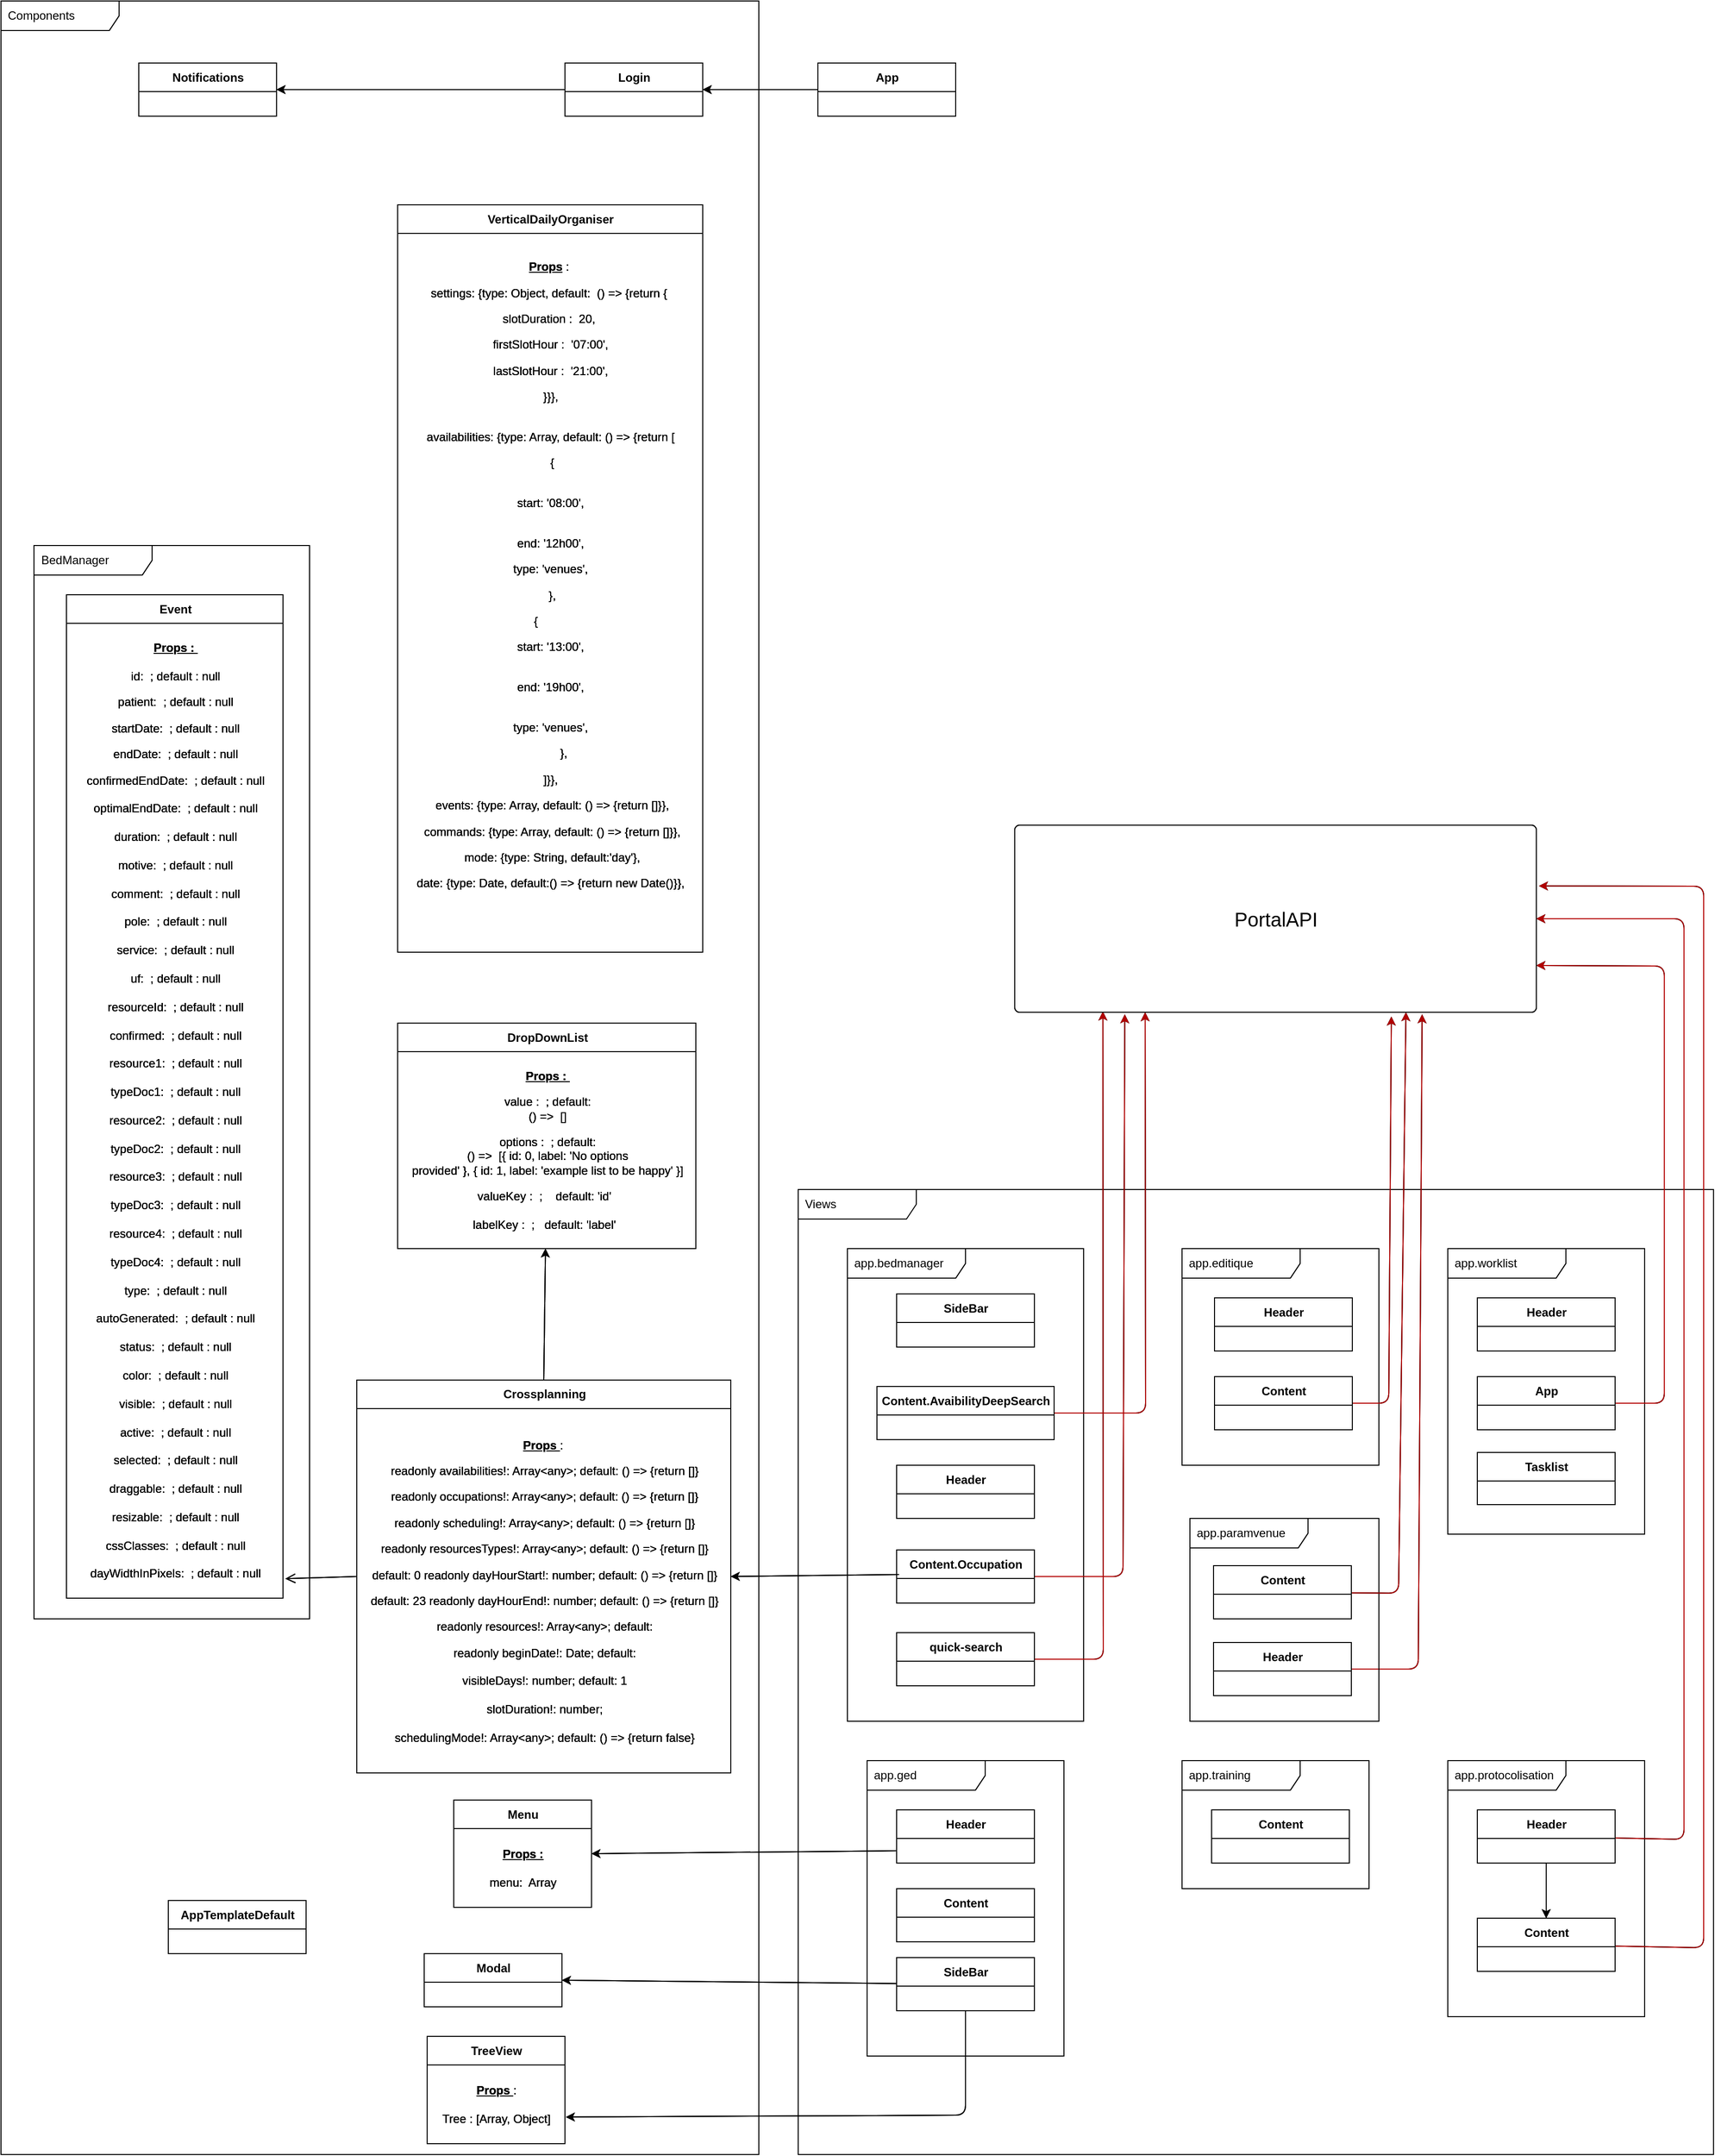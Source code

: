 <mxfile version="20.0.2" type="device"><diagram id="Re8NwOJtfycG1q4S5qzh" name="Page-1"><mxGraphModel dx="4620" dy="2566" grid="1" gridSize="10" guides="1" tooltips="1" connect="1" arrows="1" fold="1" page="1" pageScale="1" pageWidth="827" pageHeight="1169" math="0" shadow="0"><root><mxCell id="0"/><mxCell id="1" parent="0"/><mxCell id="15" value="BedManager" style="shape=umlFrame;whiteSpace=wrap;html=1;width=120;height=30;boundedLbl=1;verticalAlign=middle;align=left;spacingLeft=5;" parent="1" vertex="1"><mxGeometry x="-886.48" y="-594" width="280" height="1090" as="geometry"/></mxCell><mxCell id="16" value="Event" style="swimlane;fontStyle=1;align=center;verticalAlign=middle;childLayout=stackLayout;horizontal=1;startSize=29;horizontalStack=0;resizeParent=1;resizeParentMax=0;resizeLast=0;collapsible=0;marginBottom=0;html=1;" parent="1" vertex="1"><mxGeometry x="-853.48" y="-544" width="220" height="1019" as="geometry"/></mxCell><mxCell id="96" value="&lt;u&gt;&lt;b&gt;&lt;br&gt;&lt;br&gt;Props :&amp;nbsp;&lt;/b&gt;&lt;br&gt;&lt;div&gt;&lt;b&gt;&lt;br&gt;&lt;/b&gt;&lt;/div&gt;&lt;/u&gt;id:&amp;nbsp; ; default : null&lt;br&gt;&lt;p class=&quot;MsoNormal&quot;&gt;patient:&amp;nbsp; ; default&amp;nbsp;: null&lt;/p&gt;&lt;p class=&quot;MsoNormal&quot;&gt;startDate:&amp;nbsp; ; default&amp;nbsp;: null&lt;/p&gt;&lt;p class=&quot;MsoNormal&quot;&gt;endDate:&amp;nbsp; ; default&amp;nbsp;: null&lt;/p&gt;&lt;span&gt;confirmedEndDate:&amp;nbsp; ; default&amp;nbsp;: null&lt;/span&gt;&lt;br&gt;&lt;br&gt;&lt;span&gt;optimalEndDate:&amp;nbsp; ; default&amp;nbsp;: null&lt;/span&gt;&lt;br&gt;&lt;br&gt;&lt;span&gt;duration:&amp;nbsp; ; default&amp;nbsp;: null&lt;/span&gt;&lt;br&gt;&lt;br&gt;&lt;span&gt;motive:&amp;nbsp; ; default&amp;nbsp;: null&lt;/span&gt;&lt;br&gt;&lt;br&gt;&lt;span&gt;comment:&amp;nbsp; ; default&amp;nbsp;: null&lt;/span&gt;&lt;br&gt;&lt;br&gt;&lt;span&gt;pole:&amp;nbsp; ; default&amp;nbsp;: null&lt;/span&gt;&lt;br&gt;&lt;br&gt;&lt;span&gt;service:&amp;nbsp; ; default&amp;nbsp;: null&lt;/span&gt;&lt;br&gt;&lt;br&gt;&lt;span&gt;uf:&amp;nbsp; ; default&amp;nbsp;: null&lt;/span&gt;&lt;br&gt;&lt;br&gt;&lt;span&gt;resourceId:&amp;nbsp; ; default&amp;nbsp;: null&lt;/span&gt;&lt;br&gt;&lt;br&gt;&lt;span&gt;confirmed:&amp;nbsp; ; default&amp;nbsp;: null&lt;/span&gt;&lt;br&gt;&lt;br&gt;&lt;span&gt;resource1:&amp;nbsp; ; default&amp;nbsp;: null&lt;/span&gt;&lt;br&gt;&lt;br&gt;&lt;span&gt;typeDoc1:&amp;nbsp; ; default&amp;nbsp;: null&lt;/span&gt;&lt;br&gt;&lt;br&gt;&lt;span&gt;resource2:&amp;nbsp; ; default&amp;nbsp;: null&lt;/span&gt;&lt;br&gt;&lt;br&gt;&lt;span&gt;typeDoc2:&amp;nbsp; ; default&amp;nbsp;: null&lt;/span&gt;&lt;br&gt;&lt;br&gt;&lt;span&gt;resource3:&amp;nbsp; ; default&amp;nbsp;: null&lt;/span&gt;&lt;br&gt;&lt;br&gt;&lt;span&gt;typeDoc3:&amp;nbsp; ; default&amp;nbsp;: null&lt;/span&gt;&lt;br&gt;&lt;br&gt;&lt;span&gt;resource4:&amp;nbsp; ; default&amp;nbsp;: null&lt;/span&gt;&lt;br&gt;&lt;br&gt;&lt;span&gt;typeDoc4:&amp;nbsp; ; default&amp;nbsp;: null&lt;/span&gt;&lt;br&gt;&lt;br&gt;&lt;span&gt;type:&amp;nbsp; ; default&amp;nbsp;: null&lt;/span&gt;&lt;br&gt;&lt;br&gt;&lt;span&gt;autoGenerated:&amp;nbsp; ; default&amp;nbsp;: null&lt;/span&gt;&lt;br&gt;&lt;br&gt;&lt;span&gt;status:&amp;nbsp; ; default&amp;nbsp;: null&lt;/span&gt;&lt;br&gt;&lt;br&gt;&lt;span&gt;color:&amp;nbsp; ; default&amp;nbsp;: null&lt;/span&gt;&lt;br&gt;&lt;br&gt;&lt;span&gt;visible:&amp;nbsp; ; default&amp;nbsp;: null&lt;/span&gt;&lt;br&gt;&lt;br&gt;&lt;span&gt;active:&amp;nbsp; ; default&amp;nbsp;: null&lt;/span&gt;&lt;br&gt;&lt;br&gt;&lt;span&gt;selected:&amp;nbsp; ; default&amp;nbsp;: null&lt;/span&gt;&lt;br&gt;&lt;br&gt;&lt;span&gt;draggable:&amp;nbsp; ; default&amp;nbsp;: null&lt;/span&gt;&lt;br&gt;&lt;br&gt;&lt;span&gt;resizable:&amp;nbsp; ; default&amp;nbsp;: null&lt;/span&gt;&lt;br&gt;&lt;br&gt;&lt;span&gt;cssClasses:&amp;nbsp; ; default&amp;nbsp;: null&lt;/span&gt;&lt;br&gt;&lt;br&gt;&lt;span&gt;dayWidthInPixels:&amp;nbsp; ; default&amp;nbsp;: null&lt;br&gt;&lt;br&gt;&lt;br&gt;&lt;/span&gt;" style="text;html=1;align=center;verticalAlign=middle;resizable=0;points=[];autosize=1;strokeColor=none;fillColor=none;" parent="16" vertex="1"><mxGeometry y="29" width="220" height="990" as="geometry"/></mxCell><mxCell id="18" value="Components" style="shape=umlFrame;whiteSpace=wrap;html=1;width=120;height=30;boundedLbl=1;verticalAlign=middle;align=left;spacingLeft=5;" parent="1" vertex="1"><mxGeometry x="-920" y="-1147" width="770" height="2187" as="geometry"/></mxCell><mxCell id="19" value="&lt;p class=&quot;MsoNormal&quot; style=&quot;text-align: justify&quot;&gt;AppTemplateDefault&lt;/p&gt;" style="swimlane;fontStyle=1;align=center;verticalAlign=middle;childLayout=stackLayout;horizontal=1;startSize=29;horizontalStack=0;resizeParent=1;resizeParentMax=0;resizeLast=0;collapsible=0;marginBottom=0;html=1;" parent="1" vertex="1"><mxGeometry x="-750" y="782" width="140" height="54" as="geometry"/></mxCell><mxCell id="21" value="Modal" style="swimlane;fontStyle=1;align=center;verticalAlign=middle;childLayout=stackLayout;horizontal=1;startSize=29;horizontalStack=0;resizeParent=1;resizeParentMax=0;resizeLast=0;collapsible=0;marginBottom=0;html=1;" parent="1" vertex="1"><mxGeometry x="-490" y="836" width="140" height="54" as="geometry"/></mxCell><mxCell id="23" value="&lt;p class=&quot;MsoNormal&quot; style=&quot;text-align: justify&quot;&gt;Crossplanning&lt;/p&gt;" style="swimlane;fontStyle=1;align=center;verticalAlign=middle;childLayout=stackLayout;horizontal=1;startSize=29;horizontalStack=0;resizeParent=1;resizeParentMax=0;resizeLast=0;collapsible=0;marginBottom=0;html=1;" parent="1" vertex="1"><mxGeometry x="-558.5" y="253.5" width="380" height="399" as="geometry"/></mxCell><mxCell id="97" value="&lt;br&gt;&lt;br&gt;&lt;b&gt;&lt;u&gt;Props &lt;/u&gt;&lt;/b&gt;:&amp;nbsp;&lt;br&gt;&lt;p class=&quot;MsoNormal&quot;&gt;readonly availabilities!: Array&amp;lt;any&amp;gt;; default: () =&amp;gt; {return []}&lt;/p&gt;&lt;p class=&quot;MsoNormal&quot;&gt;readonly occupations!: Array&amp;lt;any&amp;gt;; default: () =&amp;gt; {return []}&lt;/p&gt;&lt;p class=&quot;MsoNormal&quot;&gt;readonly scheduling!: Array&amp;lt;any&amp;gt;; default: () =&amp;gt; {return []}&lt;/p&gt;&lt;p class=&quot;MsoNormal&quot;&gt;readonly resourcesTypes!: Array&amp;lt;any&amp;gt;; default: () =&amp;gt; {return []}&lt;/p&gt;&lt;p class=&quot;MsoNormal&quot;&gt;default: 0 readonly dayHourStart!: number; default: () =&amp;gt; {return []}&lt;/p&gt;&lt;p class=&quot;MsoNormal&quot;&gt;default: 23 readonly dayHourEnd!: number; default: () =&amp;gt; {return []}&lt;/p&gt;&lt;p class=&quot;MsoNormal&quot;&gt;readonly resources!: Array&amp;lt;any&amp;gt;; default: &lt;/p&gt;&lt;span&gt;readonly beginDate!: Date; default:&lt;/span&gt;&lt;br&gt;&lt;br&gt;&lt;span&gt;visibleDays!: number; default: 1&lt;/span&gt;&lt;br&gt;&lt;br&gt;&lt;span&gt;slotDuration!: number;&lt;/span&gt;&lt;br&gt;&lt;br&gt;&lt;span&gt;schedulingMode!: Array&amp;lt;any&amp;gt;; default: () =&amp;gt; {return&amp;nbsp;&lt;/span&gt;&lt;span&gt;false}&lt;br&gt;&lt;/span&gt;&lt;span&gt;&lt;br&gt;&lt;br&gt;&lt;/span&gt;" style="text;html=1;align=center;verticalAlign=middle;resizable=0;points=[];autosize=1;strokeColor=none;fillColor=none;" parent="23" vertex="1"><mxGeometry y="29" width="380" height="370" as="geometry"/></mxCell><mxCell id="25" value="&lt;p class=&quot;MsoNormal&quot; style=&quot;text-align: justify&quot;&gt;Menu&lt;/p&gt;" style="swimlane;fontStyle=1;align=center;verticalAlign=middle;childLayout=stackLayout;horizontal=1;startSize=29;horizontalStack=0;resizeParent=1;resizeParentMax=0;resizeLast=0;collapsible=0;marginBottom=0;html=1;" parent="1" vertex="1"><mxGeometry x="-460" y="680" width="140" height="109" as="geometry"/></mxCell><mxCell id="99" value="&lt;br&gt;&lt;b&gt;&lt;u&gt;Props :&lt;br&gt;&lt;/u&gt;&lt;/b&gt;&lt;br&gt;menu:&amp;nbsp; Array&lt;br&gt;&lt;br&gt;" style="text;html=1;align=center;verticalAlign=middle;resizable=0;points=[];autosize=1;strokeColor=none;fillColor=none;" parent="25" vertex="1"><mxGeometry y="29" width="140" height="80" as="geometry"/></mxCell><mxCell id="27" value="&lt;p class=&quot;MsoNormal&quot; style=&quot;text-align: justify&quot;&gt;VerticalDailyOrganiser&lt;/p&gt;" style="swimlane;fontStyle=1;align=center;verticalAlign=middle;childLayout=stackLayout;horizontal=1;startSize=29;horizontalStack=0;resizeParent=1;resizeParentMax=0;resizeLast=0;collapsible=0;marginBottom=0;html=1;" parent="1" vertex="1"><mxGeometry x="-517" y="-940" width="310" height="759" as="geometry"/></mxCell><mxCell id="102" value="&lt;b&gt;&lt;u&gt;&lt;br&gt;&lt;br&gt;Props&lt;/u&gt;&lt;/b&gt; :&amp;nbsp;&lt;br&gt;&lt;p class=&quot;MsoNormal&quot;&gt;settings: {type: Object, default:&amp;nbsp; () =&amp;gt; {return {&lt;span&gt;&amp;nbsp;&lt;/span&gt;&lt;/p&gt;&lt;p class=&quot;MsoNormal&quot;&gt;&lt;span&gt;slotDuration :&amp;nbsp; 20,&lt;/span&gt;&lt;span&gt;&amp;nbsp;&lt;/span&gt;&lt;/p&gt;&lt;p class=&quot;MsoNormal&quot;&gt;&lt;span&gt;firstSlotHour :&amp;nbsp; '07:00',&lt;/span&gt;&lt;/p&gt;&lt;span&gt;lastSlotHour :&amp;nbsp; '21:00',&lt;/span&gt;&lt;br&gt;&lt;p class=&quot;MsoNormal&quot;&gt;}}},&lt;/p&gt;&lt;p class=&quot;MsoNormal&quot;&gt;&amp;nbsp; &amp;nbsp; &amp;nbsp;&lt;br&gt;availabilities: {type: Array, default: () =&amp;gt; {return [&lt;/p&gt;&lt;p class=&quot;MsoNormal&quot;&gt;&amp;nbsp;{&lt;/p&gt;&lt;p class=&quot;MsoNormal&quot;&gt;&amp;nbsp; &amp;nbsp; &amp;nbsp; &amp;nbsp; &amp;nbsp; &amp;nbsp;&amp;nbsp;&lt;br&gt;start: '08:00',&lt;/p&gt;&lt;p class=&quot;MsoNormal&quot;&gt;&amp;nbsp; &amp;nbsp; &amp;nbsp; &amp;nbsp; &amp;nbsp;&amp;nbsp;&lt;br&gt;end: '12h00',&lt;/p&gt;&lt;p class=&quot;MsoNormal&quot;&gt;type: 'venues',&lt;/p&gt;&lt;p class=&quot;MsoNormal&quot;&gt;&amp;nbsp;},&lt;/p&gt;&lt;p class=&quot;MsoNormal&quot;&gt;&amp;nbsp;{&lt;span&gt;&amp;nbsp; &amp;nbsp; &amp;nbsp; &amp;nbsp; &amp;nbsp;&amp;nbsp;&lt;/span&gt;&lt;/p&gt;&lt;p class=&quot;MsoNormal&quot;&gt;start: '13:00',&lt;/p&gt;&lt;p class=&quot;MsoNormal&quot;&gt;&amp;nbsp; &amp;nbsp; &amp;nbsp; &amp;nbsp; &amp;nbsp;&lt;br&gt;end: '19h00',&lt;/p&gt;&lt;p class=&quot;MsoNormal&quot;&gt;&amp;nbsp; &amp;nbsp; &amp;nbsp; &amp;nbsp; &amp;nbsp;&amp;nbsp;&lt;br&gt;type: 'venues',&lt;/p&gt;&lt;p class=&quot;MsoNormal&quot;&gt;&amp;nbsp; &amp;nbsp; &amp;nbsp; &amp;nbsp; },&lt;/p&gt;&lt;p class=&quot;MsoNormal&quot;&gt;]}},&lt;/p&gt;&lt;p class=&quot;MsoNormal&quot;&gt;&amp;nbsp;events: {type: Array, default: () =&amp;gt; {return []}},&lt;/p&gt;&lt;p class=&quot;MsoNormal&quot;&gt;&amp;nbsp;commands: {type: Array, default: () =&amp;gt; {return []}},&lt;/p&gt;&lt;p class=&quot;MsoNormal&quot;&gt;&amp;nbsp;mode: {type: String, default:'day'},&lt;/p&gt;&lt;span&gt;date:&amp;nbsp;&lt;/span&gt;&lt;span&gt;{type: Date, default:() =&amp;gt; {return new Date()}},&lt;/span&gt;&lt;span&gt;&lt;br&gt;&lt;/span&gt;&lt;p class=&quot;MsoNormal&quot;&gt;&lt;br&gt;&lt;/p&gt;&lt;p class=&quot;MsoNormal&quot;&gt;&lt;br&gt;&lt;/p&gt;" style="text;html=1;align=center;verticalAlign=middle;resizable=0;points=[];autosize=1;strokeColor=none;fillColor=none;" parent="27" vertex="1"><mxGeometry y="29" width="310" height="730" as="geometry"/></mxCell><mxCell id="116" style="edgeStyle=none;html=1;fontSize=30;entryX=0.781;entryY=1.011;entryDx=0;entryDy=0;entryPerimeter=0;" parent="1" source="31" target="109" edge="1"><mxGeometry relative="1" as="geometry"><mxPoint x="520" y="-120" as="targetPoint"/><Array as="points"><mxPoint x="520" y="547"/></Array></mxGeometry></mxCell><mxCell id="31" value="Header" style="swimlane;fontStyle=1;align=center;verticalAlign=middle;childLayout=stackLayout;horizontal=1;startSize=29;horizontalStack=0;resizeParent=1;resizeParentMax=0;resizeLast=0;collapsible=0;marginBottom=0;html=1;" parent="1" vertex="1"><mxGeometry x="312" y="520" width="140" height="54" as="geometry"/></mxCell><mxCell id="95" style="edgeStyle=none;html=1;entryX=1;entryY=0.5;entryDx=0;entryDy=0;" parent="1" source="33" target="21" edge="1"><mxGeometry relative="1" as="geometry"/></mxCell><mxCell id="33" value="SideBar" style="swimlane;fontStyle=1;align=center;verticalAlign=middle;childLayout=stackLayout;horizontal=1;startSize=29;horizontalStack=0;resizeParent=1;resizeParentMax=0;resizeLast=0;collapsible=0;marginBottom=0;html=1;" parent="1" vertex="1"><mxGeometry x="-10" y="840" width="140" height="54" as="geometry"/></mxCell><mxCell id="35" value="&lt;p class=&quot;MsoNormal&quot; style=&quot;text-align: justify&quot;&gt;Notifications&lt;/p&gt;" style="swimlane;fontStyle=1;align=center;verticalAlign=middle;childLayout=stackLayout;horizontal=1;startSize=29;horizontalStack=0;resizeParent=1;resizeParentMax=0;resizeLast=0;collapsible=0;marginBottom=0;html=1;" parent="1" vertex="1"><mxGeometry x="-780" y="-1084" width="140" height="54" as="geometry"/></mxCell><mxCell id="37" value="&lt;p class=&quot;MsoNormal&quot; style=&quot;text-align: justify&quot;&gt;TreeView&lt;/p&gt;" style="swimlane;fontStyle=1;align=center;verticalAlign=middle;childLayout=stackLayout;horizontal=1;startSize=29;horizontalStack=0;resizeParent=1;resizeParentMax=0;resizeLast=0;collapsible=0;marginBottom=0;html=1;" parent="1" vertex="1"><mxGeometry x="-487" y="920" width="140" height="109" as="geometry"/></mxCell><mxCell id="101" value="&lt;br&gt;&lt;b&gt;&lt;u&gt;Props &lt;/u&gt;&lt;/b&gt;:&lt;br&gt;&lt;br&gt;Tree : [Array, Object]&lt;br&gt;&lt;br&gt;" style="text;html=1;align=center;verticalAlign=middle;resizable=0;points=[];autosize=1;strokeColor=none;fillColor=none;" parent="37" vertex="1"><mxGeometry y="29" width="140" height="80" as="geometry"/></mxCell><mxCell id="107" style="edgeStyle=none;html=1;exitX=0;exitY=0.5;exitDx=0;exitDy=0;entryX=1;entryY=0.5;entryDx=0;entryDy=0;" parent="1" source="39" target="35" edge="1"><mxGeometry relative="1" as="geometry"/></mxCell><mxCell id="39" value="&lt;p class=&quot;MsoNormal&quot; style=&quot;text-align: justify&quot;&gt;Login&lt;/p&gt;" style="swimlane;fontStyle=1;align=center;verticalAlign=middle;childLayout=stackLayout;horizontal=1;startSize=29;horizontalStack=0;resizeParent=1;resizeParentMax=0;resizeLast=0;collapsible=0;marginBottom=0;html=1;" parent="1" vertex="1"><mxGeometry x="-347" y="-1084" width="140" height="54" as="geometry"/></mxCell><mxCell id="41" value="&lt;p class=&quot;MsoNormal&quot; style=&quot;text-align: justify&quot;&gt;DropDownList&lt;/p&gt;" style="swimlane;fontStyle=1;align=center;verticalAlign=middle;childLayout=stackLayout;horizontal=1;startSize=29;horizontalStack=0;resizeParent=1;resizeParentMax=0;resizeLast=0;collapsible=0;marginBottom=0;html=1;" parent="1" vertex="1"><mxGeometry x="-517" y="-109" width="303" height="229" as="geometry"/></mxCell><mxCell id="98" value="&lt;br&gt;&lt;b&gt;&lt;u&gt;Props :&amp;nbsp;&lt;br&gt;&lt;/u&gt;&lt;/b&gt;&lt;p class=&quot;MsoNormal&quot;&gt;value&amp;nbsp;:&amp;nbsp; ; default:&lt;br&gt;() =&amp;gt;&amp;nbsp; []&lt;/p&gt;&lt;p class=&quot;MsoNormal&quot;&gt;options&amp;nbsp;:&amp;nbsp; ; default:&lt;br&gt;() =&amp;gt;&amp;nbsp; [{ id: 0, label: 'No options&lt;br&gt;provided' }, { id: 1, label: 'example list to be happy' }]&lt;/p&gt;&lt;span&gt;valueKey&amp;nbsp;:&amp;nbsp; ;&amp;nbsp;&amp;nbsp; &amp;nbsp;default: 'id'&amp;nbsp;&amp;nbsp;&lt;/span&gt;&lt;br&gt;&lt;span&gt;&lt;br&gt;labelKey&amp;nbsp;:&amp;nbsp; ;&amp;nbsp; &amp;nbsp;default: 'label'&amp;nbsp;&amp;nbsp;&lt;br&gt;&lt;br&gt;&lt;/span&gt;" style="text;html=1;align=center;verticalAlign=middle;resizable=0;points=[];autosize=1;strokeColor=none;fillColor=none;" parent="41" vertex="1"><mxGeometry y="29" width="303" height="200" as="geometry"/></mxCell><mxCell id="46" value="" style="endArrow=open;startArrow=none;endFill=0;startFill=0;endSize=8;html=1;verticalAlign=bottom;labelBackgroundColor=none;strokeWidth=1;exitX=0;exitY=0.5;exitDx=0;exitDy=0;entryX=1.011;entryY=0.98;entryDx=0;entryDy=0;entryPerimeter=0;" parent="1" source="23" target="96" edge="1"><mxGeometry width="160" relative="1" as="geometry"><mxPoint x="-602" y="456.825" as="sourcePoint"/><mxPoint x="-719.36" y="457.175" as="targetPoint"/></mxGeometry></mxCell><mxCell id="48" value="&lt;p class=&quot;MsoNormal&quot; style=&quot;text-align: justify&quot;&gt;app.bedmanager&lt;/p&gt;" style="shape=umlFrame;whiteSpace=wrap;html=1;width=120;height=30;boundedLbl=1;verticalAlign=middle;align=left;spacingLeft=5;" parent="1" vertex="1"><mxGeometry x="-60" y="120" width="240" height="480" as="geometry"/></mxCell><mxCell id="49" value="&lt;p class=&quot;MsoNormal&quot; style=&quot;text-align: justify&quot;&gt;app.worklist&lt;/p&gt;" style="shape=umlFrame;whiteSpace=wrap;html=1;width=120;height=30;boundedLbl=1;verticalAlign=middle;align=left;spacingLeft=5;" parent="1" vertex="1"><mxGeometry x="550" y="120" width="200" height="290" as="geometry"/></mxCell><mxCell id="50" value="&lt;p class=&quot;MsoNormal&quot; style=&quot;text-align: justify&quot;&gt;app.training&lt;/p&gt;" style="shape=umlFrame;whiteSpace=wrap;html=1;width=120;height=30;boundedLbl=1;verticalAlign=middle;align=left;spacingLeft=5;" parent="1" vertex="1"><mxGeometry x="280" y="640" width="190" height="130" as="geometry"/></mxCell><mxCell id="51" value="&lt;p class=&quot;MsoNormal&quot; style=&quot;text-align: justify&quot;&gt;app.paramvenue&lt;/p&gt;" style="shape=umlFrame;whiteSpace=wrap;html=1;width=120;height=30;boundedLbl=1;verticalAlign=middle;align=left;spacingLeft=5;" parent="1" vertex="1"><mxGeometry x="288" y="394" width="192" height="206" as="geometry"/></mxCell><mxCell id="52" value="&lt;p class=&quot;MsoNormal&quot; style=&quot;text-align: justify&quot;&gt;app.editique&lt;/p&gt;" style="shape=umlFrame;whiteSpace=wrap;html=1;width=120;height=30;boundedLbl=1;verticalAlign=middle;align=left;spacingLeft=5;" parent="1" vertex="1"><mxGeometry x="280" y="120" width="200" height="220" as="geometry"/></mxCell><mxCell id="53" value="&lt;p class=&quot;MsoNormal&quot; style=&quot;text-align: justify&quot;&gt;app.ged&lt;/p&gt;" style="shape=umlFrame;whiteSpace=wrap;html=1;width=120;height=30;boundedLbl=1;verticalAlign=middle;align=left;spacingLeft=5;" parent="1" vertex="1"><mxGeometry x="-40" y="640" width="200" height="300" as="geometry"/></mxCell><mxCell id="54" value="&lt;p class=&quot;MsoNormal&quot; style=&quot;text-align: justify&quot;&gt;app.protocolisation&lt;/p&gt;" style="shape=umlFrame;whiteSpace=wrap;html=1;width=120;height=30;boundedLbl=1;verticalAlign=middle;align=left;spacingLeft=5;" parent="1" vertex="1"><mxGeometry x="550" y="640" width="200" height="260" as="geometry"/></mxCell><mxCell id="56" value="Content" style="swimlane;fontStyle=1;align=center;verticalAlign=middle;childLayout=stackLayout;horizontal=1;startSize=29;horizontalStack=0;resizeParent=1;resizeParentMax=0;resizeLast=0;collapsible=0;marginBottom=0;html=1;" parent="1" vertex="1"><mxGeometry x="310" y="690" width="140" height="54" as="geometry"/></mxCell><mxCell id="118" style="edgeStyle=none;html=1;entryX=1.005;entryY=0.325;entryDx=0;entryDy=0;entryPerimeter=0;fontSize=30;" parent="1" source="58" target="109" edge="1"><mxGeometry relative="1" as="geometry"><Array as="points"><mxPoint x="810" y="830"/><mxPoint x="810" y="-248"/></Array></mxGeometry></mxCell><mxCell id="58" value="Content" style="swimlane;fontStyle=1;align=center;verticalAlign=middle;childLayout=stackLayout;horizontal=1;startSize=29;horizontalStack=0;resizeParent=1;resizeParentMax=0;resizeLast=0;collapsible=0;marginBottom=0;html=1;" parent="1" vertex="1"><mxGeometry x="580" y="800" width="140" height="54" as="geometry"/></mxCell><mxCell id="115" style="edgeStyle=none;html=1;entryX=0.75;entryY=1;entryDx=0;entryDy=0;fontSize=30;" parent="1" source="60" target="109" edge="1"><mxGeometry relative="1" as="geometry"><Array as="points"><mxPoint x="500" y="470"/></Array></mxGeometry></mxCell><mxCell id="60" value="Content" style="swimlane;fontStyle=1;align=center;verticalAlign=middle;childLayout=stackLayout;horizontal=1;startSize=29;horizontalStack=0;resizeParent=1;resizeParentMax=0;resizeLast=0;collapsible=0;marginBottom=0;html=1;" parent="1" vertex="1"><mxGeometry x="312" y="442" width="140" height="54" as="geometry"/></mxCell><mxCell id="62" value="Content" style="swimlane;fontStyle=1;align=center;verticalAlign=middle;childLayout=stackLayout;horizontal=1;startSize=29;horizontalStack=0;resizeParent=1;resizeParentMax=0;resizeLast=0;collapsible=0;marginBottom=0;html=1;" parent="1" vertex="1"><mxGeometry x="-10" y="770" width="140" height="54" as="geometry"/></mxCell><mxCell id="114" style="edgeStyle=none;html=1;entryX=0.722;entryY=1.023;entryDx=0;entryDy=0;fontSize=30;entryPerimeter=0;" parent="1" source="64" target="109" edge="1"><mxGeometry relative="1" as="geometry"><Array as="points"><mxPoint x="490" y="277"/></Array></mxGeometry></mxCell><mxCell id="64" value="Content" style="swimlane;fontStyle=1;align=center;verticalAlign=middle;childLayout=stackLayout;horizontal=1;startSize=29;horizontalStack=0;resizeParent=1;resizeParentMax=0;resizeLast=0;collapsible=0;marginBottom=0;html=1;" parent="1" vertex="1"><mxGeometry x="313" y="250" width="140" height="54" as="geometry"/></mxCell><mxCell id="112" style="edgeStyle=none;html=1;entryX=0.211;entryY=1.011;entryDx=0;entryDy=0;fontSize=30;entryPerimeter=0;" parent="1" source="66" target="109" edge="1"><mxGeometry relative="1" as="geometry"><Array as="points"><mxPoint x="220" y="453"/></Array></mxGeometry></mxCell><mxCell id="66" value="Content.Occupation" style="swimlane;fontStyle=1;align=center;verticalAlign=middle;childLayout=stackLayout;horizontal=1;startSize=29;horizontalStack=0;resizeParent=1;resizeParentMax=0;resizeLast=0;collapsible=0;marginBottom=0;html=1;" parent="1" vertex="1"><mxGeometry x="-10" y="426" width="140" height="54" as="geometry"/></mxCell><mxCell id="68" value="Header" style="swimlane;fontStyle=1;align=center;verticalAlign=middle;childLayout=stackLayout;horizontal=1;startSize=29;horizontalStack=0;resizeParent=1;resizeParentMax=0;resizeLast=0;collapsible=0;marginBottom=0;html=1;" parent="1" vertex="1"><mxGeometry x="313" y="170" width="140" height="54" as="geometry"/></mxCell><mxCell id="70" value="Header" style="swimlane;fontStyle=1;align=center;verticalAlign=middle;childLayout=stackLayout;horizontal=1;startSize=29;horizontalStack=0;resizeParent=1;resizeParentMax=0;resizeLast=0;collapsible=0;marginBottom=0;html=1;" parent="1" vertex="1"><mxGeometry x="-10" y="340" width="140" height="54" as="geometry"/></mxCell><mxCell id="72" value="Header" style="swimlane;fontStyle=1;align=center;verticalAlign=middle;childLayout=stackLayout;horizontal=1;startSize=29;horizontalStack=0;resizeParent=1;resizeParentMax=0;resizeLast=0;collapsible=0;marginBottom=0;html=1;" parent="1" vertex="1"><mxGeometry x="-10" y="690" width="140" height="54" as="geometry"/></mxCell><mxCell id="74" value="Header" style="swimlane;fontStyle=1;align=center;verticalAlign=middle;childLayout=stackLayout;horizontal=1;startSize=29;horizontalStack=0;resizeParent=1;resizeParentMax=0;resizeLast=0;collapsible=0;marginBottom=0;html=1;" parent="1" vertex="1"><mxGeometry x="580" y="170" width="140" height="54" as="geometry"/></mxCell><mxCell id="92" style="edgeStyle=none;html=1;entryX=0.5;entryY=0;entryDx=0;entryDy=0;" parent="1" source="76" target="58" edge="1"><mxGeometry relative="1" as="geometry"/></mxCell><mxCell id="117" style="edgeStyle=none;html=1;entryX=1;entryY=0.5;entryDx=0;entryDy=0;fontSize=30;" parent="1" source="76" target="109" edge="1"><mxGeometry relative="1" as="geometry"><Array as="points"><mxPoint x="790" y="720"/><mxPoint x="790" y="-215"/></Array></mxGeometry></mxCell><mxCell id="76" value="Header" style="swimlane;fontStyle=1;align=center;verticalAlign=middle;childLayout=stackLayout;horizontal=1;startSize=29;horizontalStack=0;resizeParent=1;resizeParentMax=0;resizeLast=0;collapsible=0;marginBottom=0;html=1;" parent="1" vertex="1"><mxGeometry x="580" y="690" width="140" height="54" as="geometry"/></mxCell><mxCell id="120" style="edgeStyle=none;html=1;entryX=1;entryY=0.75;entryDx=0;entryDy=0;fontSize=30;exitX=1;exitY=0.5;exitDx=0;exitDy=0;" parent="1" source="78" target="109" edge="1"><mxGeometry relative="1" as="geometry"><Array as="points"><mxPoint x="770" y="277"/><mxPoint x="770" y="-167"/></Array></mxGeometry></mxCell><mxCell id="78" value="App" style="swimlane;fontStyle=1;align=center;verticalAlign=middle;childLayout=stackLayout;horizontal=1;startSize=29;horizontalStack=0;resizeParent=1;resizeParentMax=0;resizeLast=0;collapsible=0;marginBottom=0;html=1;" parent="1" vertex="1"><mxGeometry x="580" y="250" width="140" height="54" as="geometry"/></mxCell><mxCell id="80" value="SideBar" style="swimlane;fontStyle=1;align=center;verticalAlign=middle;childLayout=stackLayout;horizontal=1;startSize=29;horizontalStack=0;resizeParent=1;resizeParentMax=0;resizeLast=0;collapsible=0;marginBottom=0;html=1;" parent="1" vertex="1"><mxGeometry x="-10" y="166" width="140" height="54" as="geometry"/></mxCell><mxCell id="111" style="edgeStyle=none;html=1;entryX=0.25;entryY=1;entryDx=0;entryDy=0;fontSize=30;" parent="1" source="82" target="109" edge="1"><mxGeometry relative="1" as="geometry"><Array as="points"><mxPoint x="243" y="287"/></Array></mxGeometry></mxCell><mxCell id="82" value="Content.AvaibilityDeepSearch" style="swimlane;fontStyle=1;align=center;verticalAlign=middle;childLayout=stackLayout;horizontal=1;startSize=29;horizontalStack=0;resizeParent=1;resizeParentMax=0;resizeLast=0;collapsible=0;marginBottom=0;html=1;" parent="1" vertex="1"><mxGeometry x="-30" y="260" width="180" height="54" as="geometry"/></mxCell><mxCell id="113" style="edgeStyle=none;html=1;entryX=0.169;entryY=0.996;entryDx=0;entryDy=0;fontSize=30;entryPerimeter=0;" parent="1" source="84" target="109" edge="1"><mxGeometry relative="1" as="geometry"><Array as="points"><mxPoint x="200" y="537"/></Array></mxGeometry></mxCell><mxCell id="84" value="&lt;div style=&quot;text-align: right&quot;&gt;&lt;span&gt;quick-search&lt;/span&gt;&lt;/div&gt;" style="swimlane;fontStyle=1;align=center;verticalAlign=middle;childLayout=stackLayout;horizontal=1;startSize=29;horizontalStack=0;resizeParent=1;resizeParentMax=0;resizeLast=0;collapsible=0;marginBottom=0;html=1;" parent="1" vertex="1"><mxGeometry x="-10" y="510" width="140" height="54" as="geometry"/></mxCell><mxCell id="86" value="Tasklist" style="swimlane;fontStyle=1;align=center;verticalAlign=middle;childLayout=stackLayout;horizontal=1;startSize=29;horizontalStack=0;resizeParent=1;resizeParentMax=0;resizeLast=0;collapsible=0;marginBottom=0;html=1;" parent="1" vertex="1"><mxGeometry x="580" y="327" width="140" height="53" as="geometry"/></mxCell><mxCell id="88" style="edgeStyle=none;html=1;entryX=1;entryY=0.5;entryDx=0;entryDy=0;exitX=0.018;exitY=-0.16;exitDx=0;exitDy=0;exitPerimeter=0;" parent="1" target="23" edge="1"><mxGeometry relative="1" as="geometry"><mxPoint x="-7.48" y="451" as="sourcePoint"/></mxGeometry></mxCell><mxCell id="89" style="edgeStyle=none;html=1;entryX=1;entryY=0.5;entryDx=0;entryDy=0;" parent="1" target="25" edge="1"><mxGeometry relative="1" as="geometry"><mxPoint x="-10" y="731.5" as="sourcePoint"/></mxGeometry></mxCell><mxCell id="94" style="edgeStyle=none;html=1;entryX=1.007;entryY=0.662;entryDx=0;entryDy=0;entryPerimeter=0;" parent="1" target="101" edge="1"><mxGeometry relative="1" as="geometry"><mxPoint x="60" y="894" as="sourcePoint"/><mxPoint x="-350" y="1010" as="targetPoint"/><Array as="points"><mxPoint x="60" y="1000"/></Array></mxGeometry></mxCell><mxCell id="105" style="edgeStyle=none;html=1;exitX=0;exitY=0.5;exitDx=0;exitDy=0;entryX=1;entryY=0.5;entryDx=0;entryDy=0;" parent="1" source="103" target="39" edge="1"><mxGeometry relative="1" as="geometry"><mxPoint x="-200" y="-1050" as="targetPoint"/></mxGeometry></mxCell><mxCell id="103" value="&lt;p class=&quot;MsoNormal&quot; style=&quot;text-align: justify&quot;&gt;App&lt;/p&gt;" style="swimlane;fontStyle=1;align=center;verticalAlign=middle;childLayout=stackLayout;horizontal=1;startSize=29;horizontalStack=0;resizeParent=1;resizeParentMax=0;resizeLast=0;collapsible=0;marginBottom=0;html=1;" parent="1" vertex="1"><mxGeometry x="-90" y="-1084" width="140" height="54" as="geometry"/></mxCell><mxCell id="108" style="edgeStyle=none;html=1;exitX=0.5;exitY=0;exitDx=0;exitDy=0;" parent="1" source="23" target="98" edge="1"><mxGeometry relative="1" as="geometry"/></mxCell><mxCell id="109" value="PortalAPI" style="html=1;align=center;verticalAlign=middle;rounded=1;absoluteArcSize=1;arcSize=10;dashed=0;fontSize=20;" parent="1" vertex="1"><mxGeometry x="110" y="-310" width="530" height="190" as="geometry"/></mxCell><mxCell id="eOnvPWi8rGCo1wm_rW63-120" value="BedManager" style="shape=umlFrame;whiteSpace=wrap;html=1;width=120;height=30;boundedLbl=1;verticalAlign=middle;align=left;spacingLeft=5;" vertex="1" parent="1"><mxGeometry x="-886.48" y="-594" width="280" height="1090" as="geometry"/></mxCell><mxCell id="eOnvPWi8rGCo1wm_rW63-121" value="Event" style="swimlane;fontStyle=1;align=center;verticalAlign=middle;childLayout=stackLayout;horizontal=1;startSize=29;horizontalStack=0;resizeParent=1;resizeParentMax=0;resizeLast=0;collapsible=0;marginBottom=0;html=1;" vertex="1" parent="1"><mxGeometry x="-853.48" y="-544" width="220" height="1019" as="geometry"/></mxCell><mxCell id="eOnvPWi8rGCo1wm_rW63-122" value="&lt;u&gt;&lt;b&gt;&lt;br&gt;&lt;br&gt;Props :&amp;nbsp;&lt;/b&gt;&lt;br&gt;&lt;div&gt;&lt;b&gt;&lt;br&gt;&lt;/b&gt;&lt;/div&gt;&lt;/u&gt;id:&amp;nbsp; ; default : null&lt;br&gt;&lt;p class=&quot;MsoNormal&quot;&gt;patient:&amp;nbsp; ; default&amp;nbsp;: null&lt;/p&gt;&lt;p class=&quot;MsoNormal&quot;&gt;startDate:&amp;nbsp; ; default&amp;nbsp;: null&lt;/p&gt;&lt;p class=&quot;MsoNormal&quot;&gt;endDate:&amp;nbsp; ; default&amp;nbsp;: null&lt;/p&gt;&lt;span&gt;confirmedEndDate:&amp;nbsp; ; default&amp;nbsp;: null&lt;/span&gt;&lt;br&gt;&lt;br&gt;&lt;span&gt;optimalEndDate:&amp;nbsp; ; default&amp;nbsp;: null&lt;/span&gt;&lt;br&gt;&lt;br&gt;&lt;span&gt;duration:&amp;nbsp; ; default&amp;nbsp;: null&lt;/span&gt;&lt;br&gt;&lt;br&gt;&lt;span&gt;motive:&amp;nbsp; ; default&amp;nbsp;: null&lt;/span&gt;&lt;br&gt;&lt;br&gt;&lt;span&gt;comment:&amp;nbsp; ; default&amp;nbsp;: null&lt;/span&gt;&lt;br&gt;&lt;br&gt;&lt;span&gt;pole:&amp;nbsp; ; default&amp;nbsp;: null&lt;/span&gt;&lt;br&gt;&lt;br&gt;&lt;span&gt;service:&amp;nbsp; ; default&amp;nbsp;: null&lt;/span&gt;&lt;br&gt;&lt;br&gt;&lt;span&gt;uf:&amp;nbsp; ; default&amp;nbsp;: null&lt;/span&gt;&lt;br&gt;&lt;br&gt;&lt;span&gt;resourceId:&amp;nbsp; ; default&amp;nbsp;: null&lt;/span&gt;&lt;br&gt;&lt;br&gt;&lt;span&gt;confirmed:&amp;nbsp; ; default&amp;nbsp;: null&lt;/span&gt;&lt;br&gt;&lt;br&gt;&lt;span&gt;resource1:&amp;nbsp; ; default&amp;nbsp;: null&lt;/span&gt;&lt;br&gt;&lt;br&gt;&lt;span&gt;typeDoc1:&amp;nbsp; ; default&amp;nbsp;: null&lt;/span&gt;&lt;br&gt;&lt;br&gt;&lt;span&gt;resource2:&amp;nbsp; ; default&amp;nbsp;: null&lt;/span&gt;&lt;br&gt;&lt;br&gt;&lt;span&gt;typeDoc2:&amp;nbsp; ; default&amp;nbsp;: null&lt;/span&gt;&lt;br&gt;&lt;br&gt;&lt;span&gt;resource3:&amp;nbsp; ; default&amp;nbsp;: null&lt;/span&gt;&lt;br&gt;&lt;br&gt;&lt;span&gt;typeDoc3:&amp;nbsp; ; default&amp;nbsp;: null&lt;/span&gt;&lt;br&gt;&lt;br&gt;&lt;span&gt;resource4:&amp;nbsp; ; default&amp;nbsp;: null&lt;/span&gt;&lt;br&gt;&lt;br&gt;&lt;span&gt;typeDoc4:&amp;nbsp; ; default&amp;nbsp;: null&lt;/span&gt;&lt;br&gt;&lt;br&gt;&lt;span&gt;type:&amp;nbsp; ; default&amp;nbsp;: null&lt;/span&gt;&lt;br&gt;&lt;br&gt;&lt;span&gt;autoGenerated:&amp;nbsp; ; default&amp;nbsp;: null&lt;/span&gt;&lt;br&gt;&lt;br&gt;&lt;span&gt;status:&amp;nbsp; ; default&amp;nbsp;: null&lt;/span&gt;&lt;br&gt;&lt;br&gt;&lt;span&gt;color:&amp;nbsp; ; default&amp;nbsp;: null&lt;/span&gt;&lt;br&gt;&lt;br&gt;&lt;span&gt;visible:&amp;nbsp; ; default&amp;nbsp;: null&lt;/span&gt;&lt;br&gt;&lt;br&gt;&lt;span&gt;active:&amp;nbsp; ; default&amp;nbsp;: null&lt;/span&gt;&lt;br&gt;&lt;br&gt;&lt;span&gt;selected:&amp;nbsp; ; default&amp;nbsp;: null&lt;/span&gt;&lt;br&gt;&lt;br&gt;&lt;span&gt;draggable:&amp;nbsp; ; default&amp;nbsp;: null&lt;/span&gt;&lt;br&gt;&lt;br&gt;&lt;span&gt;resizable:&amp;nbsp; ; default&amp;nbsp;: null&lt;/span&gt;&lt;br&gt;&lt;br&gt;&lt;span&gt;cssClasses:&amp;nbsp; ; default&amp;nbsp;: null&lt;/span&gt;&lt;br&gt;&lt;br&gt;&lt;span&gt;dayWidthInPixels:&amp;nbsp; ; default&amp;nbsp;: null&lt;br&gt;&lt;br&gt;&lt;br&gt;&lt;/span&gt;" style="text;html=1;align=center;verticalAlign=middle;resizable=0;points=[];autosize=1;strokeColor=none;fillColor=none;" vertex="1" parent="eOnvPWi8rGCo1wm_rW63-121"><mxGeometry y="29" width="220" height="990" as="geometry"/></mxCell><mxCell id="eOnvPWi8rGCo1wm_rW63-123" value="Components" style="shape=umlFrame;whiteSpace=wrap;html=1;width=120;height=30;boundedLbl=1;verticalAlign=middle;align=left;spacingLeft=5;" vertex="1" parent="1"><mxGeometry x="-920" y="-1147" width="770" height="2187" as="geometry"/></mxCell><mxCell id="eOnvPWi8rGCo1wm_rW63-124" value="&lt;p class=&quot;MsoNormal&quot; style=&quot;text-align: justify&quot;&gt;AppTemplateDefault&lt;/p&gt;" style="swimlane;fontStyle=1;align=center;verticalAlign=middle;childLayout=stackLayout;horizontal=1;startSize=29;horizontalStack=0;resizeParent=1;resizeParentMax=0;resizeLast=0;collapsible=0;marginBottom=0;html=1;" vertex="1" parent="1"><mxGeometry x="-750" y="782" width="140" height="54" as="geometry"/></mxCell><mxCell id="eOnvPWi8rGCo1wm_rW63-125" value="Modal" style="swimlane;fontStyle=1;align=center;verticalAlign=middle;childLayout=stackLayout;horizontal=1;startSize=29;horizontalStack=0;resizeParent=1;resizeParentMax=0;resizeLast=0;collapsible=0;marginBottom=0;html=1;" vertex="1" parent="1"><mxGeometry x="-490" y="836" width="140" height="54" as="geometry"/></mxCell><mxCell id="eOnvPWi8rGCo1wm_rW63-126" value="&lt;p class=&quot;MsoNormal&quot; style=&quot;text-align: justify&quot;&gt;Crossplanning&lt;/p&gt;" style="swimlane;fontStyle=1;align=center;verticalAlign=middle;childLayout=stackLayout;horizontal=1;startSize=29;horizontalStack=0;resizeParent=1;resizeParentMax=0;resizeLast=0;collapsible=0;marginBottom=0;html=1;" vertex="1" parent="1"><mxGeometry x="-558.5" y="253.5" width="380" height="399" as="geometry"/></mxCell><mxCell id="eOnvPWi8rGCo1wm_rW63-127" value="&lt;br&gt;&lt;br&gt;&lt;b&gt;&lt;u&gt;Props &lt;/u&gt;&lt;/b&gt;:&amp;nbsp;&lt;br&gt;&lt;p class=&quot;MsoNormal&quot;&gt;readonly availabilities!: Array&amp;lt;any&amp;gt;; default: () =&amp;gt; {return []}&lt;/p&gt;&lt;p class=&quot;MsoNormal&quot;&gt;readonly occupations!: Array&amp;lt;any&amp;gt;; default: () =&amp;gt; {return []}&lt;/p&gt;&lt;p class=&quot;MsoNormal&quot;&gt;readonly scheduling!: Array&amp;lt;any&amp;gt;; default: () =&amp;gt; {return []}&lt;/p&gt;&lt;p class=&quot;MsoNormal&quot;&gt;readonly resourcesTypes!: Array&amp;lt;any&amp;gt;; default: () =&amp;gt; {return []}&lt;/p&gt;&lt;p class=&quot;MsoNormal&quot;&gt;default: 0 readonly dayHourStart!: number; default: () =&amp;gt; {return []}&lt;/p&gt;&lt;p class=&quot;MsoNormal&quot;&gt;default: 23 readonly dayHourEnd!: number; default: () =&amp;gt; {return []}&lt;/p&gt;&lt;p class=&quot;MsoNormal&quot;&gt;readonly resources!: Array&amp;lt;any&amp;gt;; default: &lt;/p&gt;&lt;span&gt;readonly beginDate!: Date; default:&lt;/span&gt;&lt;br&gt;&lt;br&gt;&lt;span&gt;visibleDays!: number; default: 1&lt;/span&gt;&lt;br&gt;&lt;br&gt;&lt;span&gt;slotDuration!: number;&lt;/span&gt;&lt;br&gt;&lt;br&gt;&lt;span&gt;schedulingMode!: Array&amp;lt;any&amp;gt;; default: () =&amp;gt; {return&amp;nbsp;&lt;/span&gt;&lt;span&gt;false}&lt;br&gt;&lt;/span&gt;&lt;span&gt;&lt;br&gt;&lt;br&gt;&lt;/span&gt;" style="text;html=1;align=center;verticalAlign=middle;resizable=0;points=[];autosize=1;strokeColor=none;fillColor=none;" vertex="1" parent="eOnvPWi8rGCo1wm_rW63-126"><mxGeometry y="29" width="380" height="370" as="geometry"/></mxCell><mxCell id="eOnvPWi8rGCo1wm_rW63-128" value="&lt;p class=&quot;MsoNormal&quot; style=&quot;text-align: justify&quot;&gt;Menu&lt;/p&gt;" style="swimlane;fontStyle=1;align=center;verticalAlign=middle;childLayout=stackLayout;horizontal=1;startSize=29;horizontalStack=0;resizeParent=1;resizeParentMax=0;resizeLast=0;collapsible=0;marginBottom=0;html=1;" vertex="1" parent="1"><mxGeometry x="-460" y="680" width="140" height="109" as="geometry"/></mxCell><mxCell id="eOnvPWi8rGCo1wm_rW63-129" value="&lt;br&gt;&lt;b&gt;&lt;u&gt;Props :&lt;br&gt;&lt;/u&gt;&lt;/b&gt;&lt;br&gt;menu:&amp;nbsp; Array&lt;br&gt;&lt;br&gt;" style="text;html=1;align=center;verticalAlign=middle;resizable=0;points=[];autosize=1;strokeColor=none;fillColor=none;" vertex="1" parent="eOnvPWi8rGCo1wm_rW63-128"><mxGeometry y="29" width="140" height="80" as="geometry"/></mxCell><mxCell id="eOnvPWi8rGCo1wm_rW63-130" value="&lt;p class=&quot;MsoNormal&quot; style=&quot;text-align: justify&quot;&gt;VerticalDailyOrganiser&lt;/p&gt;" style="swimlane;fontStyle=1;align=center;verticalAlign=middle;childLayout=stackLayout;horizontal=1;startSize=29;horizontalStack=0;resizeParent=1;resizeParentMax=0;resizeLast=0;collapsible=0;marginBottom=0;html=1;" vertex="1" parent="1"><mxGeometry x="-517" y="-940" width="310" height="759" as="geometry"/></mxCell><mxCell id="eOnvPWi8rGCo1wm_rW63-131" value="&lt;b&gt;&lt;u&gt;&lt;br&gt;&lt;br&gt;Props&lt;/u&gt;&lt;/b&gt; :&amp;nbsp;&lt;br&gt;&lt;p class=&quot;MsoNormal&quot;&gt;settings: {type: Object, default:&amp;nbsp; () =&amp;gt; {return {&lt;span&gt;&amp;nbsp;&lt;/span&gt;&lt;/p&gt;&lt;p class=&quot;MsoNormal&quot;&gt;&lt;span&gt;slotDuration :&amp;nbsp; 20,&lt;/span&gt;&lt;span&gt;&amp;nbsp;&lt;/span&gt;&lt;/p&gt;&lt;p class=&quot;MsoNormal&quot;&gt;&lt;span&gt;firstSlotHour :&amp;nbsp; '07:00',&lt;/span&gt;&lt;/p&gt;&lt;span&gt;lastSlotHour :&amp;nbsp; '21:00',&lt;/span&gt;&lt;br&gt;&lt;p class=&quot;MsoNormal&quot;&gt;}}},&lt;/p&gt;&lt;p class=&quot;MsoNormal&quot;&gt;&amp;nbsp; &amp;nbsp; &amp;nbsp;&lt;br&gt;availabilities: {type: Array, default: () =&amp;gt; {return [&lt;/p&gt;&lt;p class=&quot;MsoNormal&quot;&gt;&amp;nbsp;{&lt;/p&gt;&lt;p class=&quot;MsoNormal&quot;&gt;&amp;nbsp; &amp;nbsp; &amp;nbsp; &amp;nbsp; &amp;nbsp; &amp;nbsp;&amp;nbsp;&lt;br&gt;start: '08:00',&lt;/p&gt;&lt;p class=&quot;MsoNormal&quot;&gt;&amp;nbsp; &amp;nbsp; &amp;nbsp; &amp;nbsp; &amp;nbsp;&amp;nbsp;&lt;br&gt;end: '12h00',&lt;/p&gt;&lt;p class=&quot;MsoNormal&quot;&gt;type: 'venues',&lt;/p&gt;&lt;p class=&quot;MsoNormal&quot;&gt;&amp;nbsp;},&lt;/p&gt;&lt;p class=&quot;MsoNormal&quot;&gt;&amp;nbsp;{&lt;span&gt;&amp;nbsp; &amp;nbsp; &amp;nbsp; &amp;nbsp; &amp;nbsp;&amp;nbsp;&lt;/span&gt;&lt;/p&gt;&lt;p class=&quot;MsoNormal&quot;&gt;start: '13:00',&lt;/p&gt;&lt;p class=&quot;MsoNormal&quot;&gt;&amp;nbsp; &amp;nbsp; &amp;nbsp; &amp;nbsp; &amp;nbsp;&lt;br&gt;end: '19h00',&lt;/p&gt;&lt;p class=&quot;MsoNormal&quot;&gt;&amp;nbsp; &amp;nbsp; &amp;nbsp; &amp;nbsp; &amp;nbsp;&amp;nbsp;&lt;br&gt;type: 'venues',&lt;/p&gt;&lt;p class=&quot;MsoNormal&quot;&gt;&amp;nbsp; &amp;nbsp; &amp;nbsp; &amp;nbsp; },&lt;/p&gt;&lt;p class=&quot;MsoNormal&quot;&gt;]}},&lt;/p&gt;&lt;p class=&quot;MsoNormal&quot;&gt;&amp;nbsp;events: {type: Array, default: () =&amp;gt; {return []}},&lt;/p&gt;&lt;p class=&quot;MsoNormal&quot;&gt;&amp;nbsp;commands: {type: Array, default: () =&amp;gt; {return []}},&lt;/p&gt;&lt;p class=&quot;MsoNormal&quot;&gt;&amp;nbsp;mode: {type: String, default:'day'},&lt;/p&gt;&lt;span&gt;date:&amp;nbsp;&lt;/span&gt;&lt;span&gt;{type: Date, default:() =&amp;gt; {return new Date()}},&lt;/span&gt;&lt;span&gt;&lt;br&gt;&lt;/span&gt;&lt;p class=&quot;MsoNormal&quot;&gt;&lt;br&gt;&lt;/p&gt;&lt;p class=&quot;MsoNormal&quot;&gt;&lt;br&gt;&lt;/p&gt;" style="text;html=1;align=center;verticalAlign=middle;resizable=0;points=[];autosize=1;strokeColor=none;fillColor=none;" vertex="1" parent="eOnvPWi8rGCo1wm_rW63-130"><mxGeometry y="29" width="310" height="730" as="geometry"/></mxCell><mxCell id="eOnvPWi8rGCo1wm_rW63-132" style="edgeStyle=none;html=1;fontSize=30;entryX=0.781;entryY=1.011;entryDx=0;entryDy=0;entryPerimeter=0;" edge="1" parent="1" source="eOnvPWi8rGCo1wm_rW63-133" target="eOnvPWi8rGCo1wm_rW63-183"><mxGeometry relative="1" as="geometry"><mxPoint x="520" y="-120" as="targetPoint"/><Array as="points"><mxPoint x="520" y="547"/></Array></mxGeometry></mxCell><mxCell id="eOnvPWi8rGCo1wm_rW63-133" value="Header" style="swimlane;fontStyle=1;align=center;verticalAlign=middle;childLayout=stackLayout;horizontal=1;startSize=29;horizontalStack=0;resizeParent=1;resizeParentMax=0;resizeLast=0;collapsible=0;marginBottom=0;html=1;" vertex="1" parent="1"><mxGeometry x="312" y="520" width="140" height="54" as="geometry"/></mxCell><mxCell id="eOnvPWi8rGCo1wm_rW63-134" style="edgeStyle=none;html=1;entryX=1;entryY=0.5;entryDx=0;entryDy=0;" edge="1" parent="1" source="eOnvPWi8rGCo1wm_rW63-135" target="eOnvPWi8rGCo1wm_rW63-125"><mxGeometry relative="1" as="geometry"/></mxCell><mxCell id="eOnvPWi8rGCo1wm_rW63-135" value="SideBar" style="swimlane;fontStyle=1;align=center;verticalAlign=middle;childLayout=stackLayout;horizontal=1;startSize=29;horizontalStack=0;resizeParent=1;resizeParentMax=0;resizeLast=0;collapsible=0;marginBottom=0;html=1;" vertex="1" parent="1"><mxGeometry x="-10" y="840" width="140" height="54" as="geometry"/></mxCell><mxCell id="eOnvPWi8rGCo1wm_rW63-136" value="&lt;p class=&quot;MsoNormal&quot; style=&quot;text-align: justify&quot;&gt;Notifications&lt;/p&gt;" style="swimlane;fontStyle=1;align=center;verticalAlign=middle;childLayout=stackLayout;horizontal=1;startSize=29;horizontalStack=0;resizeParent=1;resizeParentMax=0;resizeLast=0;collapsible=0;marginBottom=0;html=1;" vertex="1" parent="1"><mxGeometry x="-780" y="-1084" width="140" height="54" as="geometry"/></mxCell><mxCell id="eOnvPWi8rGCo1wm_rW63-137" value="&lt;p class=&quot;MsoNormal&quot; style=&quot;text-align: justify&quot;&gt;TreeView&lt;/p&gt;" style="swimlane;fontStyle=1;align=center;verticalAlign=middle;childLayout=stackLayout;horizontal=1;startSize=29;horizontalStack=0;resizeParent=1;resizeParentMax=0;resizeLast=0;collapsible=0;marginBottom=0;html=1;" vertex="1" parent="1"><mxGeometry x="-487" y="920" width="140" height="109" as="geometry"/></mxCell><mxCell id="eOnvPWi8rGCo1wm_rW63-138" value="&lt;br&gt;&lt;b&gt;&lt;u&gt;Props &lt;/u&gt;&lt;/b&gt;:&lt;br&gt;&lt;br&gt;Tree : [Array, Object]&lt;br&gt;&lt;br&gt;" style="text;html=1;align=center;verticalAlign=middle;resizable=0;points=[];autosize=1;strokeColor=none;fillColor=none;" vertex="1" parent="eOnvPWi8rGCo1wm_rW63-137"><mxGeometry y="29" width="140" height="80" as="geometry"/></mxCell><mxCell id="eOnvPWi8rGCo1wm_rW63-139" style="edgeStyle=none;html=1;exitX=0;exitY=0.5;exitDx=0;exitDy=0;entryX=1;entryY=0.5;entryDx=0;entryDy=0;" edge="1" parent="1" source="eOnvPWi8rGCo1wm_rW63-140" target="eOnvPWi8rGCo1wm_rW63-136"><mxGeometry relative="1" as="geometry"/></mxCell><mxCell id="eOnvPWi8rGCo1wm_rW63-140" value="&lt;p class=&quot;MsoNormal&quot; style=&quot;text-align: justify&quot;&gt;Login&lt;/p&gt;" style="swimlane;fontStyle=1;align=center;verticalAlign=middle;childLayout=stackLayout;horizontal=1;startSize=29;horizontalStack=0;resizeParent=1;resizeParentMax=0;resizeLast=0;collapsible=0;marginBottom=0;html=1;" vertex="1" parent="1"><mxGeometry x="-347" y="-1084" width="140" height="54" as="geometry"/></mxCell><mxCell id="eOnvPWi8rGCo1wm_rW63-141" value="&lt;p class=&quot;MsoNormal&quot; style=&quot;text-align: justify&quot;&gt;DropDownList&lt;/p&gt;" style="swimlane;fontStyle=1;align=center;verticalAlign=middle;childLayout=stackLayout;horizontal=1;startSize=29;horizontalStack=0;resizeParent=1;resizeParentMax=0;resizeLast=0;collapsible=0;marginBottom=0;html=1;" vertex="1" parent="1"><mxGeometry x="-517" y="-109" width="303" height="229" as="geometry"/></mxCell><mxCell id="eOnvPWi8rGCo1wm_rW63-142" value="&lt;br&gt;&lt;b&gt;&lt;u&gt;Props :&amp;nbsp;&lt;br&gt;&lt;/u&gt;&lt;/b&gt;&lt;p class=&quot;MsoNormal&quot;&gt;value&amp;nbsp;:&amp;nbsp; ; default:&lt;br&gt;() =&amp;gt;&amp;nbsp; []&lt;/p&gt;&lt;p class=&quot;MsoNormal&quot;&gt;options&amp;nbsp;:&amp;nbsp; ; default:&lt;br&gt;() =&amp;gt;&amp;nbsp; [{ id: 0, label: 'No options&lt;br&gt;provided' }, { id: 1, label: 'example list to be happy' }]&lt;/p&gt;&lt;span&gt;valueKey&amp;nbsp;:&amp;nbsp; ;&amp;nbsp;&amp;nbsp; &amp;nbsp;default: 'id'&amp;nbsp;&amp;nbsp;&lt;/span&gt;&lt;br&gt;&lt;span&gt;&lt;br&gt;labelKey&amp;nbsp;:&amp;nbsp; ;&amp;nbsp; &amp;nbsp;default: 'label'&amp;nbsp;&amp;nbsp;&lt;br&gt;&lt;br&gt;&lt;/span&gt;" style="text;html=1;align=center;verticalAlign=middle;resizable=0;points=[];autosize=1;strokeColor=none;fillColor=none;" vertex="1" parent="eOnvPWi8rGCo1wm_rW63-141"><mxGeometry y="29" width="303" height="200" as="geometry"/></mxCell><mxCell id="eOnvPWi8rGCo1wm_rW63-143" value="" style="endArrow=open;startArrow=none;endFill=0;startFill=0;endSize=8;html=1;verticalAlign=bottom;labelBackgroundColor=none;strokeWidth=1;exitX=0;exitY=0.5;exitDx=0;exitDy=0;entryX=1.011;entryY=0.98;entryDx=0;entryDy=0;entryPerimeter=0;" edge="1" parent="1" source="eOnvPWi8rGCo1wm_rW63-126" target="eOnvPWi8rGCo1wm_rW63-122"><mxGeometry width="160" relative="1" as="geometry"><mxPoint x="-602" y="456.825" as="sourcePoint"/><mxPoint x="-719.36" y="457.175" as="targetPoint"/></mxGeometry></mxCell><mxCell id="eOnvPWi8rGCo1wm_rW63-144" value="&lt;p class=&quot;MsoNormal&quot; style=&quot;text-align: justify&quot;&gt;app.bedmanager&lt;/p&gt;" style="shape=umlFrame;whiteSpace=wrap;html=1;width=120;height=30;boundedLbl=1;verticalAlign=middle;align=left;spacingLeft=5;" vertex="1" parent="1"><mxGeometry x="-60" y="120" width="240" height="480" as="geometry"/></mxCell><mxCell id="eOnvPWi8rGCo1wm_rW63-145" value="&lt;p class=&quot;MsoNormal&quot; style=&quot;text-align: justify&quot;&gt;app.worklist&lt;/p&gt;" style="shape=umlFrame;whiteSpace=wrap;html=1;width=120;height=30;boundedLbl=1;verticalAlign=middle;align=left;spacingLeft=5;" vertex="1" parent="1"><mxGeometry x="550" y="120" width="200" height="290" as="geometry"/></mxCell><mxCell id="eOnvPWi8rGCo1wm_rW63-146" value="&lt;p class=&quot;MsoNormal&quot; style=&quot;text-align: justify&quot;&gt;app.training&lt;/p&gt;" style="shape=umlFrame;whiteSpace=wrap;html=1;width=120;height=30;boundedLbl=1;verticalAlign=middle;align=left;spacingLeft=5;" vertex="1" parent="1"><mxGeometry x="280" y="640" width="190" height="130" as="geometry"/></mxCell><mxCell id="eOnvPWi8rGCo1wm_rW63-147" value="&lt;p class=&quot;MsoNormal&quot; style=&quot;text-align: justify&quot;&gt;app.paramvenue&lt;/p&gt;" style="shape=umlFrame;whiteSpace=wrap;html=1;width=120;height=30;boundedLbl=1;verticalAlign=middle;align=left;spacingLeft=5;" vertex="1" parent="1"><mxGeometry x="288" y="394" width="192" height="206" as="geometry"/></mxCell><mxCell id="eOnvPWi8rGCo1wm_rW63-148" value="&lt;p class=&quot;MsoNormal&quot; style=&quot;text-align: justify&quot;&gt;app.editique&lt;/p&gt;" style="shape=umlFrame;whiteSpace=wrap;html=1;width=120;height=30;boundedLbl=1;verticalAlign=middle;align=left;spacingLeft=5;" vertex="1" parent="1"><mxGeometry x="280" y="120" width="200" height="220" as="geometry"/></mxCell><mxCell id="eOnvPWi8rGCo1wm_rW63-149" value="&lt;p class=&quot;MsoNormal&quot; style=&quot;text-align: justify&quot;&gt;app.ged&lt;/p&gt;" style="shape=umlFrame;whiteSpace=wrap;html=1;width=120;height=30;boundedLbl=1;verticalAlign=middle;align=left;spacingLeft=5;" vertex="1" parent="1"><mxGeometry x="-40" y="640" width="200" height="300" as="geometry"/></mxCell><mxCell id="eOnvPWi8rGCo1wm_rW63-150" value="&lt;p class=&quot;MsoNormal&quot; style=&quot;text-align: justify&quot;&gt;app.protocolisation&lt;/p&gt;" style="shape=umlFrame;whiteSpace=wrap;html=1;width=120;height=30;boundedLbl=1;verticalAlign=middle;align=left;spacingLeft=5;" vertex="1" parent="1"><mxGeometry x="550" y="640" width="200" height="260" as="geometry"/></mxCell><mxCell id="eOnvPWi8rGCo1wm_rW63-151" value="Views" style="shape=umlFrame;whiteSpace=wrap;html=1;width=120;height=30;boundedLbl=1;verticalAlign=middle;align=left;spacingLeft=5;" vertex="1" parent="1"><mxGeometry x="-110" y="60" width="930" height="980" as="geometry"/></mxCell><mxCell id="eOnvPWi8rGCo1wm_rW63-152" value="Content" style="swimlane;fontStyle=1;align=center;verticalAlign=middle;childLayout=stackLayout;horizontal=1;startSize=29;horizontalStack=0;resizeParent=1;resizeParentMax=0;resizeLast=0;collapsible=0;marginBottom=0;html=1;" vertex="1" parent="1"><mxGeometry x="310" y="690" width="140" height="54" as="geometry"/></mxCell><mxCell id="eOnvPWi8rGCo1wm_rW63-153" style="edgeStyle=none;html=1;entryX=1.005;entryY=0.325;entryDx=0;entryDy=0;entryPerimeter=0;fontSize=30;" edge="1" parent="1" source="eOnvPWi8rGCo1wm_rW63-154" target="eOnvPWi8rGCo1wm_rW63-183"><mxGeometry relative="1" as="geometry"><Array as="points"><mxPoint x="810" y="830"/><mxPoint x="810" y="-248"/></Array></mxGeometry></mxCell><mxCell id="eOnvPWi8rGCo1wm_rW63-154" value="Content" style="swimlane;fontStyle=1;align=center;verticalAlign=middle;childLayout=stackLayout;horizontal=1;startSize=29;horizontalStack=0;resizeParent=1;resizeParentMax=0;resizeLast=0;collapsible=0;marginBottom=0;html=1;" vertex="1" parent="1"><mxGeometry x="580" y="800" width="140" height="54" as="geometry"/></mxCell><mxCell id="eOnvPWi8rGCo1wm_rW63-155" style="edgeStyle=none;html=1;entryX=0.75;entryY=1;entryDx=0;entryDy=0;fontSize=30;" edge="1" parent="1" source="eOnvPWi8rGCo1wm_rW63-156" target="eOnvPWi8rGCo1wm_rW63-183"><mxGeometry relative="1" as="geometry"><Array as="points"><mxPoint x="500" y="470"/></Array></mxGeometry></mxCell><mxCell id="eOnvPWi8rGCo1wm_rW63-156" value="Content" style="swimlane;fontStyle=1;align=center;verticalAlign=middle;childLayout=stackLayout;horizontal=1;startSize=29;horizontalStack=0;resizeParent=1;resizeParentMax=0;resizeLast=0;collapsible=0;marginBottom=0;html=1;" vertex="1" parent="1"><mxGeometry x="312" y="442" width="140" height="54" as="geometry"/></mxCell><mxCell id="eOnvPWi8rGCo1wm_rW63-157" value="Content" style="swimlane;fontStyle=1;align=center;verticalAlign=middle;childLayout=stackLayout;horizontal=1;startSize=29;horizontalStack=0;resizeParent=1;resizeParentMax=0;resizeLast=0;collapsible=0;marginBottom=0;html=1;" vertex="1" parent="1"><mxGeometry x="-10" y="770" width="140" height="54" as="geometry"/></mxCell><mxCell id="eOnvPWi8rGCo1wm_rW63-158" style="edgeStyle=none;html=1;entryX=0.722;entryY=1.023;entryDx=0;entryDy=0;fontSize=30;entryPerimeter=0;" edge="1" parent="1" source="eOnvPWi8rGCo1wm_rW63-159" target="eOnvPWi8rGCo1wm_rW63-183"><mxGeometry relative="1" as="geometry"><Array as="points"><mxPoint x="490" y="277"/></Array></mxGeometry></mxCell><mxCell id="eOnvPWi8rGCo1wm_rW63-159" value="Content" style="swimlane;fontStyle=1;align=center;verticalAlign=middle;childLayout=stackLayout;horizontal=1;startSize=29;horizontalStack=0;resizeParent=1;resizeParentMax=0;resizeLast=0;collapsible=0;marginBottom=0;html=1;" vertex="1" parent="1"><mxGeometry x="313" y="250" width="140" height="54" as="geometry"/></mxCell><mxCell id="eOnvPWi8rGCo1wm_rW63-160" style="edgeStyle=none;html=1;entryX=0.211;entryY=1.011;entryDx=0;entryDy=0;fontSize=30;entryPerimeter=0;" edge="1" parent="1" source="eOnvPWi8rGCo1wm_rW63-161" target="eOnvPWi8rGCo1wm_rW63-183"><mxGeometry relative="1" as="geometry"><Array as="points"><mxPoint x="220" y="453"/></Array></mxGeometry></mxCell><mxCell id="eOnvPWi8rGCo1wm_rW63-161" value="Content.Occupation" style="swimlane;fontStyle=1;align=center;verticalAlign=middle;childLayout=stackLayout;horizontal=1;startSize=29;horizontalStack=0;resizeParent=1;resizeParentMax=0;resizeLast=0;collapsible=0;marginBottom=0;html=1;" vertex="1" parent="1"><mxGeometry x="-10" y="426" width="140" height="54" as="geometry"/></mxCell><mxCell id="eOnvPWi8rGCo1wm_rW63-162" value="Header" style="swimlane;fontStyle=1;align=center;verticalAlign=middle;childLayout=stackLayout;horizontal=1;startSize=29;horizontalStack=0;resizeParent=1;resizeParentMax=0;resizeLast=0;collapsible=0;marginBottom=0;html=1;" vertex="1" parent="1"><mxGeometry x="313" y="170" width="140" height="54" as="geometry"/></mxCell><mxCell id="eOnvPWi8rGCo1wm_rW63-163" value="Header" style="swimlane;fontStyle=1;align=center;verticalAlign=middle;childLayout=stackLayout;horizontal=1;startSize=29;horizontalStack=0;resizeParent=1;resizeParentMax=0;resizeLast=0;collapsible=0;marginBottom=0;html=1;" vertex="1" parent="1"><mxGeometry x="-10" y="340" width="140" height="54" as="geometry"/></mxCell><mxCell id="eOnvPWi8rGCo1wm_rW63-164" value="Header" style="swimlane;fontStyle=1;align=center;verticalAlign=middle;childLayout=stackLayout;horizontal=1;startSize=29;horizontalStack=0;resizeParent=1;resizeParentMax=0;resizeLast=0;collapsible=0;marginBottom=0;html=1;" vertex="1" parent="1"><mxGeometry x="-10" y="690" width="140" height="54" as="geometry"/></mxCell><mxCell id="eOnvPWi8rGCo1wm_rW63-165" value="Header" style="swimlane;fontStyle=1;align=center;verticalAlign=middle;childLayout=stackLayout;horizontal=1;startSize=29;horizontalStack=0;resizeParent=1;resizeParentMax=0;resizeLast=0;collapsible=0;marginBottom=0;html=1;" vertex="1" parent="1"><mxGeometry x="580" y="170" width="140" height="54" as="geometry"/></mxCell><mxCell id="eOnvPWi8rGCo1wm_rW63-166" style="edgeStyle=none;html=1;entryX=0.5;entryY=0;entryDx=0;entryDy=0;" edge="1" parent="1" source="eOnvPWi8rGCo1wm_rW63-168" target="eOnvPWi8rGCo1wm_rW63-154"><mxGeometry relative="1" as="geometry"/></mxCell><mxCell id="eOnvPWi8rGCo1wm_rW63-167" style="edgeStyle=none;html=1;entryX=1;entryY=0.5;entryDx=0;entryDy=0;fontSize=30;" edge="1" parent="1" source="eOnvPWi8rGCo1wm_rW63-168" target="eOnvPWi8rGCo1wm_rW63-183"><mxGeometry relative="1" as="geometry"><Array as="points"><mxPoint x="790" y="720"/><mxPoint x="790" y="-215"/></Array></mxGeometry></mxCell><mxCell id="eOnvPWi8rGCo1wm_rW63-168" value="Header" style="swimlane;fontStyle=1;align=center;verticalAlign=middle;childLayout=stackLayout;horizontal=1;startSize=29;horizontalStack=0;resizeParent=1;resizeParentMax=0;resizeLast=0;collapsible=0;marginBottom=0;html=1;" vertex="1" parent="1"><mxGeometry x="580" y="690" width="140" height="54" as="geometry"/></mxCell><mxCell id="eOnvPWi8rGCo1wm_rW63-169" style="edgeStyle=none;html=1;entryX=1;entryY=0.75;entryDx=0;entryDy=0;fontSize=30;exitX=1;exitY=0.5;exitDx=0;exitDy=0;" edge="1" parent="1" source="eOnvPWi8rGCo1wm_rW63-170" target="eOnvPWi8rGCo1wm_rW63-183"><mxGeometry relative="1" as="geometry"><Array as="points"><mxPoint x="770" y="277"/><mxPoint x="770" y="-167"/></Array></mxGeometry></mxCell><mxCell id="eOnvPWi8rGCo1wm_rW63-170" value="App" style="swimlane;fontStyle=1;align=center;verticalAlign=middle;childLayout=stackLayout;horizontal=1;startSize=29;horizontalStack=0;resizeParent=1;resizeParentMax=0;resizeLast=0;collapsible=0;marginBottom=0;html=1;" vertex="1" parent="1"><mxGeometry x="580" y="250" width="140" height="54" as="geometry"/></mxCell><mxCell id="eOnvPWi8rGCo1wm_rW63-171" value="SideBar" style="swimlane;fontStyle=1;align=center;verticalAlign=middle;childLayout=stackLayout;horizontal=1;startSize=29;horizontalStack=0;resizeParent=1;resizeParentMax=0;resizeLast=0;collapsible=0;marginBottom=0;html=1;" vertex="1" parent="1"><mxGeometry x="-10" y="166" width="140" height="54" as="geometry"/></mxCell><mxCell id="eOnvPWi8rGCo1wm_rW63-172" style="edgeStyle=none;html=1;entryX=0.25;entryY=1;entryDx=0;entryDy=0;fontSize=30;" edge="1" parent="1" source="eOnvPWi8rGCo1wm_rW63-173" target="eOnvPWi8rGCo1wm_rW63-183"><mxGeometry relative="1" as="geometry"><Array as="points"><mxPoint x="243" y="287"/></Array></mxGeometry></mxCell><mxCell id="eOnvPWi8rGCo1wm_rW63-173" value="Content.AvaibilityDeepSearch" style="swimlane;fontStyle=1;align=center;verticalAlign=middle;childLayout=stackLayout;horizontal=1;startSize=29;horizontalStack=0;resizeParent=1;resizeParentMax=0;resizeLast=0;collapsible=0;marginBottom=0;html=1;" vertex="1" parent="1"><mxGeometry x="-30" y="260" width="180" height="54" as="geometry"/></mxCell><mxCell id="eOnvPWi8rGCo1wm_rW63-174" style="edgeStyle=none;html=1;entryX=0.169;entryY=0.996;entryDx=0;entryDy=0;fontSize=30;entryPerimeter=0;" edge="1" parent="1" source="eOnvPWi8rGCo1wm_rW63-175" target="eOnvPWi8rGCo1wm_rW63-183"><mxGeometry relative="1" as="geometry"><Array as="points"><mxPoint x="200" y="537"/></Array></mxGeometry></mxCell><mxCell id="eOnvPWi8rGCo1wm_rW63-175" value="&lt;div style=&quot;text-align: right&quot;&gt;&lt;span&gt;quick-search&lt;/span&gt;&lt;/div&gt;" style="swimlane;fontStyle=1;align=center;verticalAlign=middle;childLayout=stackLayout;horizontal=1;startSize=29;horizontalStack=0;resizeParent=1;resizeParentMax=0;resizeLast=0;collapsible=0;marginBottom=0;html=1;" vertex="1" parent="1"><mxGeometry x="-10" y="510" width="140" height="54" as="geometry"/></mxCell><mxCell id="eOnvPWi8rGCo1wm_rW63-176" value="Tasklist" style="swimlane;fontStyle=1;align=center;verticalAlign=middle;childLayout=stackLayout;horizontal=1;startSize=29;horizontalStack=0;resizeParent=1;resizeParentMax=0;resizeLast=0;collapsible=0;marginBottom=0;html=1;" vertex="1" parent="1"><mxGeometry x="580" y="327" width="140" height="53" as="geometry"/></mxCell><mxCell id="eOnvPWi8rGCo1wm_rW63-177" style="edgeStyle=none;html=1;entryX=1;entryY=0.5;entryDx=0;entryDy=0;exitX=0.018;exitY=-0.16;exitDx=0;exitDy=0;exitPerimeter=0;" edge="1" parent="1" target="eOnvPWi8rGCo1wm_rW63-126"><mxGeometry relative="1" as="geometry"><mxPoint x="-7.48" y="451" as="sourcePoint"/></mxGeometry></mxCell><mxCell id="eOnvPWi8rGCo1wm_rW63-178" style="edgeStyle=none;html=1;entryX=1;entryY=0.5;entryDx=0;entryDy=0;" edge="1" parent="1" target="eOnvPWi8rGCo1wm_rW63-128"><mxGeometry relative="1" as="geometry"><mxPoint x="-10" y="731.5" as="sourcePoint"/></mxGeometry></mxCell><mxCell id="eOnvPWi8rGCo1wm_rW63-179" style="edgeStyle=none;html=1;entryX=1.007;entryY=0.662;entryDx=0;entryDy=0;entryPerimeter=0;" edge="1" parent="1" target="eOnvPWi8rGCo1wm_rW63-138"><mxGeometry relative="1" as="geometry"><mxPoint x="60" y="894" as="sourcePoint"/><mxPoint x="-350" y="1010" as="targetPoint"/><Array as="points"><mxPoint x="60" y="1000"/></Array></mxGeometry></mxCell><mxCell id="eOnvPWi8rGCo1wm_rW63-180" style="edgeStyle=none;html=1;exitX=0;exitY=0.5;exitDx=0;exitDy=0;entryX=1;entryY=0.5;entryDx=0;entryDy=0;" edge="1" parent="1" source="eOnvPWi8rGCo1wm_rW63-181" target="eOnvPWi8rGCo1wm_rW63-140"><mxGeometry relative="1" as="geometry"><mxPoint x="-200" y="-1050" as="targetPoint"/></mxGeometry></mxCell><mxCell id="eOnvPWi8rGCo1wm_rW63-181" value="&lt;p class=&quot;MsoNormal&quot; style=&quot;text-align: justify&quot;&gt;App&lt;/p&gt;" style="swimlane;fontStyle=1;align=center;verticalAlign=middle;childLayout=stackLayout;horizontal=1;startSize=29;horizontalStack=0;resizeParent=1;resizeParentMax=0;resizeLast=0;collapsible=0;marginBottom=0;html=1;" vertex="1" parent="1"><mxGeometry x="-90" y="-1084" width="140" height="54" as="geometry"/></mxCell><mxCell id="eOnvPWi8rGCo1wm_rW63-182" style="edgeStyle=none;html=1;exitX=0.5;exitY=0;exitDx=0;exitDy=0;" edge="1" parent="1" source="eOnvPWi8rGCo1wm_rW63-126" target="eOnvPWi8rGCo1wm_rW63-142"><mxGeometry relative="1" as="geometry"/></mxCell><mxCell id="eOnvPWi8rGCo1wm_rW63-183" value="PortalAPI" style="html=1;align=center;verticalAlign=middle;rounded=1;absoluteArcSize=1;arcSize=10;dashed=0;fontSize=20;" vertex="1" parent="1"><mxGeometry x="110" y="-310" width="530" height="190" as="geometry"/></mxCell><mxCell id="eOnvPWi8rGCo1wm_rW63-184" value="BedManager" style="shape=umlFrame;whiteSpace=wrap;html=1;width=120;height=30;boundedLbl=1;verticalAlign=middle;align=left;spacingLeft=5;" vertex="1" parent="1"><mxGeometry x="-886.48" y="-594" width="280" height="1090" as="geometry"/></mxCell><mxCell id="eOnvPWi8rGCo1wm_rW63-185" value="Event" style="swimlane;fontStyle=1;align=center;verticalAlign=middle;childLayout=stackLayout;horizontal=1;startSize=29;horizontalStack=0;resizeParent=1;resizeParentMax=0;resizeLast=0;collapsible=0;marginBottom=0;html=1;" vertex="1" parent="1"><mxGeometry x="-853.48" y="-544" width="220" height="1019" as="geometry"/></mxCell><mxCell id="eOnvPWi8rGCo1wm_rW63-186" value="&lt;u&gt;&lt;b&gt;&lt;br&gt;&lt;br&gt;Props :&amp;nbsp;&lt;/b&gt;&lt;br&gt;&lt;div&gt;&lt;b&gt;&lt;br&gt;&lt;/b&gt;&lt;/div&gt;&lt;/u&gt;id:&amp;nbsp; ; default : null&lt;br&gt;&lt;p class=&quot;MsoNormal&quot;&gt;patient:&amp;nbsp; ; default&amp;nbsp;: null&lt;/p&gt;&lt;p class=&quot;MsoNormal&quot;&gt;startDate:&amp;nbsp; ; default&amp;nbsp;: null&lt;/p&gt;&lt;p class=&quot;MsoNormal&quot;&gt;endDate:&amp;nbsp; ; default&amp;nbsp;: null&lt;/p&gt;&lt;span&gt;confirmedEndDate:&amp;nbsp; ; default&amp;nbsp;: null&lt;/span&gt;&lt;br&gt;&lt;br&gt;&lt;span&gt;optimalEndDate:&amp;nbsp; ; default&amp;nbsp;: null&lt;/span&gt;&lt;br&gt;&lt;br&gt;&lt;span&gt;duration:&amp;nbsp; ; default&amp;nbsp;: null&lt;/span&gt;&lt;br&gt;&lt;br&gt;&lt;span&gt;motive:&amp;nbsp; ; default&amp;nbsp;: null&lt;/span&gt;&lt;br&gt;&lt;br&gt;&lt;span&gt;comment:&amp;nbsp; ; default&amp;nbsp;: null&lt;/span&gt;&lt;br&gt;&lt;br&gt;&lt;span&gt;pole:&amp;nbsp; ; default&amp;nbsp;: null&lt;/span&gt;&lt;br&gt;&lt;br&gt;&lt;span&gt;service:&amp;nbsp; ; default&amp;nbsp;: null&lt;/span&gt;&lt;br&gt;&lt;br&gt;&lt;span&gt;uf:&amp;nbsp; ; default&amp;nbsp;: null&lt;/span&gt;&lt;br&gt;&lt;br&gt;&lt;span&gt;resourceId:&amp;nbsp; ; default&amp;nbsp;: null&lt;/span&gt;&lt;br&gt;&lt;br&gt;&lt;span&gt;confirmed:&amp;nbsp; ; default&amp;nbsp;: null&lt;/span&gt;&lt;br&gt;&lt;br&gt;&lt;span&gt;resource1:&amp;nbsp; ; default&amp;nbsp;: null&lt;/span&gt;&lt;br&gt;&lt;br&gt;&lt;span&gt;typeDoc1:&amp;nbsp; ; default&amp;nbsp;: null&lt;/span&gt;&lt;br&gt;&lt;br&gt;&lt;span&gt;resource2:&amp;nbsp; ; default&amp;nbsp;: null&lt;/span&gt;&lt;br&gt;&lt;br&gt;&lt;span&gt;typeDoc2:&amp;nbsp; ; default&amp;nbsp;: null&lt;/span&gt;&lt;br&gt;&lt;br&gt;&lt;span&gt;resource3:&amp;nbsp; ; default&amp;nbsp;: null&lt;/span&gt;&lt;br&gt;&lt;br&gt;&lt;span&gt;typeDoc3:&amp;nbsp; ; default&amp;nbsp;: null&lt;/span&gt;&lt;br&gt;&lt;br&gt;&lt;span&gt;resource4:&amp;nbsp; ; default&amp;nbsp;: null&lt;/span&gt;&lt;br&gt;&lt;br&gt;&lt;span&gt;typeDoc4:&amp;nbsp; ; default&amp;nbsp;: null&lt;/span&gt;&lt;br&gt;&lt;br&gt;&lt;span&gt;type:&amp;nbsp; ; default&amp;nbsp;: null&lt;/span&gt;&lt;br&gt;&lt;br&gt;&lt;span&gt;autoGenerated:&amp;nbsp; ; default&amp;nbsp;: null&lt;/span&gt;&lt;br&gt;&lt;br&gt;&lt;span&gt;status:&amp;nbsp; ; default&amp;nbsp;: null&lt;/span&gt;&lt;br&gt;&lt;br&gt;&lt;span&gt;color:&amp;nbsp; ; default&amp;nbsp;: null&lt;/span&gt;&lt;br&gt;&lt;br&gt;&lt;span&gt;visible:&amp;nbsp; ; default&amp;nbsp;: null&lt;/span&gt;&lt;br&gt;&lt;br&gt;&lt;span&gt;active:&amp;nbsp; ; default&amp;nbsp;: null&lt;/span&gt;&lt;br&gt;&lt;br&gt;&lt;span&gt;selected:&amp;nbsp; ; default&amp;nbsp;: null&lt;/span&gt;&lt;br&gt;&lt;br&gt;&lt;span&gt;draggable:&amp;nbsp; ; default&amp;nbsp;: null&lt;/span&gt;&lt;br&gt;&lt;br&gt;&lt;span&gt;resizable:&amp;nbsp; ; default&amp;nbsp;: null&lt;/span&gt;&lt;br&gt;&lt;br&gt;&lt;span&gt;cssClasses:&amp;nbsp; ; default&amp;nbsp;: null&lt;/span&gt;&lt;br&gt;&lt;br&gt;&lt;span&gt;dayWidthInPixels:&amp;nbsp; ; default&amp;nbsp;: null&lt;br&gt;&lt;br&gt;&lt;br&gt;&lt;/span&gt;" style="text;html=1;align=center;verticalAlign=middle;resizable=0;points=[];autosize=1;strokeColor=none;fillColor=none;" vertex="1" parent="eOnvPWi8rGCo1wm_rW63-185"><mxGeometry y="29" width="220" height="990" as="geometry"/></mxCell><mxCell id="eOnvPWi8rGCo1wm_rW63-187" value="Components" style="shape=umlFrame;whiteSpace=wrap;html=1;width=120;height=30;boundedLbl=1;verticalAlign=middle;align=left;spacingLeft=5;" vertex="1" parent="1"><mxGeometry x="-920" y="-1147" width="770" height="2187" as="geometry"/></mxCell><mxCell id="eOnvPWi8rGCo1wm_rW63-188" value="&lt;p class=&quot;MsoNormal&quot; style=&quot;text-align: justify&quot;&gt;AppTemplateDefault&lt;/p&gt;" style="swimlane;fontStyle=1;align=center;verticalAlign=middle;childLayout=stackLayout;horizontal=1;startSize=29;horizontalStack=0;resizeParent=1;resizeParentMax=0;resizeLast=0;collapsible=0;marginBottom=0;html=1;" vertex="1" parent="1"><mxGeometry x="-750" y="782" width="140" height="54" as="geometry"/></mxCell><mxCell id="eOnvPWi8rGCo1wm_rW63-189" value="Modal" style="swimlane;fontStyle=1;align=center;verticalAlign=middle;childLayout=stackLayout;horizontal=1;startSize=29;horizontalStack=0;resizeParent=1;resizeParentMax=0;resizeLast=0;collapsible=0;marginBottom=0;html=1;" vertex="1" parent="1"><mxGeometry x="-490" y="836" width="140" height="54" as="geometry"/></mxCell><mxCell id="eOnvPWi8rGCo1wm_rW63-190" value="&lt;p class=&quot;MsoNormal&quot; style=&quot;text-align: justify&quot;&gt;Crossplanning&lt;/p&gt;" style="swimlane;fontStyle=1;align=center;verticalAlign=middle;childLayout=stackLayout;horizontal=1;startSize=29;horizontalStack=0;resizeParent=1;resizeParentMax=0;resizeLast=0;collapsible=0;marginBottom=0;html=1;" vertex="1" parent="1"><mxGeometry x="-558.5" y="253.5" width="380" height="399" as="geometry"/></mxCell><mxCell id="eOnvPWi8rGCo1wm_rW63-191" value="&lt;br&gt;&lt;br&gt;&lt;b&gt;&lt;u&gt;Props &lt;/u&gt;&lt;/b&gt;:&amp;nbsp;&lt;br&gt;&lt;p class=&quot;MsoNormal&quot;&gt;readonly availabilities!: Array&amp;lt;any&amp;gt;; default: () =&amp;gt; {return []}&lt;/p&gt;&lt;p class=&quot;MsoNormal&quot;&gt;readonly occupations!: Array&amp;lt;any&amp;gt;; default: () =&amp;gt; {return []}&lt;/p&gt;&lt;p class=&quot;MsoNormal&quot;&gt;readonly scheduling!: Array&amp;lt;any&amp;gt;; default: () =&amp;gt; {return []}&lt;/p&gt;&lt;p class=&quot;MsoNormal&quot;&gt;readonly resourcesTypes!: Array&amp;lt;any&amp;gt;; default: () =&amp;gt; {return []}&lt;/p&gt;&lt;p class=&quot;MsoNormal&quot;&gt;default: 0 readonly dayHourStart!: number; default: () =&amp;gt; {return []}&lt;/p&gt;&lt;p class=&quot;MsoNormal&quot;&gt;default: 23 readonly dayHourEnd!: number; default: () =&amp;gt; {return []}&lt;/p&gt;&lt;p class=&quot;MsoNormal&quot;&gt;readonly resources!: Array&amp;lt;any&amp;gt;; default: &lt;/p&gt;&lt;span&gt;readonly beginDate!: Date; default:&lt;/span&gt;&lt;br&gt;&lt;br&gt;&lt;span&gt;visibleDays!: number; default: 1&lt;/span&gt;&lt;br&gt;&lt;br&gt;&lt;span&gt;slotDuration!: number;&lt;/span&gt;&lt;br&gt;&lt;br&gt;&lt;span&gt;schedulingMode!: Array&amp;lt;any&amp;gt;; default: () =&amp;gt; {return&amp;nbsp;&lt;/span&gt;&lt;span&gt;false}&lt;br&gt;&lt;/span&gt;&lt;span&gt;&lt;br&gt;&lt;br&gt;&lt;/span&gt;" style="text;html=1;align=center;verticalAlign=middle;resizable=0;points=[];autosize=1;strokeColor=none;fillColor=none;" vertex="1" parent="eOnvPWi8rGCo1wm_rW63-190"><mxGeometry y="29" width="380" height="370" as="geometry"/></mxCell><mxCell id="eOnvPWi8rGCo1wm_rW63-192" value="&lt;p class=&quot;MsoNormal&quot; style=&quot;text-align: justify&quot;&gt;Menu&lt;/p&gt;" style="swimlane;fontStyle=1;align=center;verticalAlign=middle;childLayout=stackLayout;horizontal=1;startSize=29;horizontalStack=0;resizeParent=1;resizeParentMax=0;resizeLast=0;collapsible=0;marginBottom=0;html=1;" vertex="1" parent="1"><mxGeometry x="-460" y="680" width="140" height="109" as="geometry"/></mxCell><mxCell id="eOnvPWi8rGCo1wm_rW63-193" value="&lt;br&gt;&lt;b&gt;&lt;u&gt;Props :&lt;br&gt;&lt;/u&gt;&lt;/b&gt;&lt;br&gt;menu:&amp;nbsp; Array&lt;br&gt;&lt;br&gt;" style="text;html=1;align=center;verticalAlign=middle;resizable=0;points=[];autosize=1;strokeColor=none;fillColor=none;" vertex="1" parent="eOnvPWi8rGCo1wm_rW63-192"><mxGeometry y="29" width="140" height="80" as="geometry"/></mxCell><mxCell id="eOnvPWi8rGCo1wm_rW63-194" value="&lt;p class=&quot;MsoNormal&quot; style=&quot;text-align: justify&quot;&gt;VerticalDailyOrganiser&lt;/p&gt;" style="swimlane;fontStyle=1;align=center;verticalAlign=middle;childLayout=stackLayout;horizontal=1;startSize=29;horizontalStack=0;resizeParent=1;resizeParentMax=0;resizeLast=0;collapsible=0;marginBottom=0;html=1;" vertex="1" parent="1"><mxGeometry x="-517" y="-940" width="310" height="759" as="geometry"/></mxCell><mxCell id="eOnvPWi8rGCo1wm_rW63-195" value="&lt;b&gt;&lt;u&gt;&lt;br&gt;&lt;br&gt;Props&lt;/u&gt;&lt;/b&gt; :&amp;nbsp;&lt;br&gt;&lt;p class=&quot;MsoNormal&quot;&gt;settings: {type: Object, default:&amp;nbsp; () =&amp;gt; {return {&lt;span&gt;&amp;nbsp;&lt;/span&gt;&lt;/p&gt;&lt;p class=&quot;MsoNormal&quot;&gt;&lt;span&gt;slotDuration :&amp;nbsp; 20,&lt;/span&gt;&lt;span&gt;&amp;nbsp;&lt;/span&gt;&lt;/p&gt;&lt;p class=&quot;MsoNormal&quot;&gt;&lt;span&gt;firstSlotHour :&amp;nbsp; '07:00',&lt;/span&gt;&lt;/p&gt;&lt;span&gt;lastSlotHour :&amp;nbsp; '21:00',&lt;/span&gt;&lt;br&gt;&lt;p class=&quot;MsoNormal&quot;&gt;}}},&lt;/p&gt;&lt;p class=&quot;MsoNormal&quot;&gt;&amp;nbsp; &amp;nbsp; &amp;nbsp;&lt;br&gt;availabilities: {type: Array, default: () =&amp;gt; {return [&lt;/p&gt;&lt;p class=&quot;MsoNormal&quot;&gt;&amp;nbsp;{&lt;/p&gt;&lt;p class=&quot;MsoNormal&quot;&gt;&amp;nbsp; &amp;nbsp; &amp;nbsp; &amp;nbsp; &amp;nbsp; &amp;nbsp;&amp;nbsp;&lt;br&gt;start: '08:00',&lt;/p&gt;&lt;p class=&quot;MsoNormal&quot;&gt;&amp;nbsp; &amp;nbsp; &amp;nbsp; &amp;nbsp; &amp;nbsp;&amp;nbsp;&lt;br&gt;end: '12h00',&lt;/p&gt;&lt;p class=&quot;MsoNormal&quot;&gt;type: 'venues',&lt;/p&gt;&lt;p class=&quot;MsoNormal&quot;&gt;&amp;nbsp;},&lt;/p&gt;&lt;p class=&quot;MsoNormal&quot;&gt;&amp;nbsp;{&lt;span&gt;&amp;nbsp; &amp;nbsp; &amp;nbsp; &amp;nbsp; &amp;nbsp;&amp;nbsp;&lt;/span&gt;&lt;/p&gt;&lt;p class=&quot;MsoNormal&quot;&gt;start: '13:00',&lt;/p&gt;&lt;p class=&quot;MsoNormal&quot;&gt;&amp;nbsp; &amp;nbsp; &amp;nbsp; &amp;nbsp; &amp;nbsp;&lt;br&gt;end: '19h00',&lt;/p&gt;&lt;p class=&quot;MsoNormal&quot;&gt;&amp;nbsp; &amp;nbsp; &amp;nbsp; &amp;nbsp; &amp;nbsp;&amp;nbsp;&lt;br&gt;type: 'venues',&lt;/p&gt;&lt;p class=&quot;MsoNormal&quot;&gt;&amp;nbsp; &amp;nbsp; &amp;nbsp; &amp;nbsp; },&lt;/p&gt;&lt;p class=&quot;MsoNormal&quot;&gt;]}},&lt;/p&gt;&lt;p class=&quot;MsoNormal&quot;&gt;&amp;nbsp;events: {type: Array, default: () =&amp;gt; {return []}},&lt;/p&gt;&lt;p class=&quot;MsoNormal&quot;&gt;&amp;nbsp;commands: {type: Array, default: () =&amp;gt; {return []}},&lt;/p&gt;&lt;p class=&quot;MsoNormal&quot;&gt;&amp;nbsp;mode: {type: String, default:'day'},&lt;/p&gt;&lt;span&gt;date:&amp;nbsp;&lt;/span&gt;&lt;span&gt;{type: Date, default:() =&amp;gt; {return new Date()}},&lt;/span&gt;&lt;span&gt;&lt;br&gt;&lt;/span&gt;&lt;p class=&quot;MsoNormal&quot;&gt;&lt;br&gt;&lt;/p&gt;&lt;p class=&quot;MsoNormal&quot;&gt;&lt;br&gt;&lt;/p&gt;" style="text;html=1;align=center;verticalAlign=middle;resizable=0;points=[];autosize=1;strokeColor=none;fillColor=none;" vertex="1" parent="eOnvPWi8rGCo1wm_rW63-194"><mxGeometry y="29" width="310" height="730" as="geometry"/></mxCell><mxCell id="eOnvPWi8rGCo1wm_rW63-196" style="edgeStyle=none;html=1;fontSize=30;entryX=0.781;entryY=1.011;entryDx=0;entryDy=0;entryPerimeter=0;fillColor=#e51400;strokeColor=#B20000;" edge="1" parent="1" source="eOnvPWi8rGCo1wm_rW63-197" target="eOnvPWi8rGCo1wm_rW63-247"><mxGeometry relative="1" as="geometry"><mxPoint x="520" y="-120" as="targetPoint"/><Array as="points"><mxPoint x="520" y="547"/></Array></mxGeometry></mxCell><mxCell id="eOnvPWi8rGCo1wm_rW63-197" value="Header" style="swimlane;fontStyle=1;align=center;verticalAlign=middle;childLayout=stackLayout;horizontal=1;startSize=29;horizontalStack=0;resizeParent=1;resizeParentMax=0;resizeLast=0;collapsible=0;marginBottom=0;html=1;" vertex="1" parent="1"><mxGeometry x="312" y="520" width="140" height="54" as="geometry"/></mxCell><mxCell id="eOnvPWi8rGCo1wm_rW63-198" style="edgeStyle=none;html=1;entryX=1;entryY=0.5;entryDx=0;entryDy=0;" edge="1" parent="1" source="eOnvPWi8rGCo1wm_rW63-199" target="eOnvPWi8rGCo1wm_rW63-189"><mxGeometry relative="1" as="geometry"/></mxCell><mxCell id="eOnvPWi8rGCo1wm_rW63-199" value="SideBar" style="swimlane;fontStyle=1;align=center;verticalAlign=middle;childLayout=stackLayout;horizontal=1;startSize=29;horizontalStack=0;resizeParent=1;resizeParentMax=0;resizeLast=0;collapsible=0;marginBottom=0;html=1;" vertex="1" parent="1"><mxGeometry x="-10" y="840" width="140" height="54" as="geometry"/></mxCell><mxCell id="eOnvPWi8rGCo1wm_rW63-200" value="&lt;p class=&quot;MsoNormal&quot; style=&quot;text-align: justify&quot;&gt;Notifications&lt;/p&gt;" style="swimlane;fontStyle=1;align=center;verticalAlign=middle;childLayout=stackLayout;horizontal=1;startSize=29;horizontalStack=0;resizeParent=1;resizeParentMax=0;resizeLast=0;collapsible=0;marginBottom=0;html=1;" vertex="1" parent="1"><mxGeometry x="-780" y="-1084" width="140" height="54" as="geometry"/></mxCell><mxCell id="eOnvPWi8rGCo1wm_rW63-201" value="&lt;p class=&quot;MsoNormal&quot; style=&quot;text-align: justify&quot;&gt;TreeView&lt;/p&gt;" style="swimlane;fontStyle=1;align=center;verticalAlign=middle;childLayout=stackLayout;horizontal=1;startSize=29;horizontalStack=0;resizeParent=1;resizeParentMax=0;resizeLast=0;collapsible=0;marginBottom=0;html=1;" vertex="1" parent="1"><mxGeometry x="-487" y="920" width="140" height="109" as="geometry"/></mxCell><mxCell id="eOnvPWi8rGCo1wm_rW63-202" value="&lt;br&gt;&lt;b&gt;&lt;u&gt;Props &lt;/u&gt;&lt;/b&gt;:&lt;br&gt;&lt;br&gt;Tree : [Array, Object]&lt;br&gt;&lt;br&gt;" style="text;html=1;align=center;verticalAlign=middle;resizable=0;points=[];autosize=1;strokeColor=none;fillColor=none;" vertex="1" parent="eOnvPWi8rGCo1wm_rW63-201"><mxGeometry y="29" width="140" height="80" as="geometry"/></mxCell><mxCell id="eOnvPWi8rGCo1wm_rW63-203" style="edgeStyle=none;html=1;exitX=0;exitY=0.5;exitDx=0;exitDy=0;entryX=1;entryY=0.5;entryDx=0;entryDy=0;" edge="1" parent="1" source="eOnvPWi8rGCo1wm_rW63-204" target="eOnvPWi8rGCo1wm_rW63-200"><mxGeometry relative="1" as="geometry"/></mxCell><mxCell id="eOnvPWi8rGCo1wm_rW63-204" value="&lt;p class=&quot;MsoNormal&quot; style=&quot;text-align: justify&quot;&gt;Login&lt;/p&gt;" style="swimlane;fontStyle=1;align=center;verticalAlign=middle;childLayout=stackLayout;horizontal=1;startSize=29;horizontalStack=0;resizeParent=1;resizeParentMax=0;resizeLast=0;collapsible=0;marginBottom=0;html=1;" vertex="1" parent="1"><mxGeometry x="-347" y="-1084" width="140" height="54" as="geometry"/></mxCell><mxCell id="eOnvPWi8rGCo1wm_rW63-205" value="&lt;p class=&quot;MsoNormal&quot; style=&quot;text-align: justify&quot;&gt;DropDownList&lt;/p&gt;" style="swimlane;fontStyle=1;align=center;verticalAlign=middle;childLayout=stackLayout;horizontal=1;startSize=29;horizontalStack=0;resizeParent=1;resizeParentMax=0;resizeLast=0;collapsible=0;marginBottom=0;html=1;" vertex="1" parent="1"><mxGeometry x="-517" y="-109" width="303" height="229" as="geometry"/></mxCell><mxCell id="eOnvPWi8rGCo1wm_rW63-206" value="&lt;br&gt;&lt;b&gt;&lt;u&gt;Props :&amp;nbsp;&lt;br&gt;&lt;/u&gt;&lt;/b&gt;&lt;p class=&quot;MsoNormal&quot;&gt;value&amp;nbsp;:&amp;nbsp; ; default:&lt;br&gt;() =&amp;gt;&amp;nbsp; []&lt;/p&gt;&lt;p class=&quot;MsoNormal&quot;&gt;options&amp;nbsp;:&amp;nbsp; ; default:&lt;br&gt;() =&amp;gt;&amp;nbsp; [{ id: 0, label: 'No options&lt;br&gt;provided' }, { id: 1, label: 'example list to be happy' }]&lt;/p&gt;&lt;span&gt;valueKey&amp;nbsp;:&amp;nbsp; ;&amp;nbsp;&amp;nbsp; &amp;nbsp;default: 'id'&amp;nbsp;&amp;nbsp;&lt;/span&gt;&lt;br&gt;&lt;span&gt;&lt;br&gt;labelKey&amp;nbsp;:&amp;nbsp; ;&amp;nbsp; &amp;nbsp;default: 'label'&amp;nbsp;&amp;nbsp;&lt;br&gt;&lt;br&gt;&lt;/span&gt;" style="text;html=1;align=center;verticalAlign=middle;resizable=0;points=[];autosize=1;strokeColor=none;fillColor=none;" vertex="1" parent="eOnvPWi8rGCo1wm_rW63-205"><mxGeometry y="29" width="303" height="200" as="geometry"/></mxCell><mxCell id="eOnvPWi8rGCo1wm_rW63-207" value="" style="endArrow=open;startArrow=none;endFill=0;startFill=0;endSize=8;html=1;verticalAlign=bottom;labelBackgroundColor=none;strokeWidth=1;exitX=0;exitY=0.5;exitDx=0;exitDy=0;entryX=1.011;entryY=0.98;entryDx=0;entryDy=0;entryPerimeter=0;" edge="1" parent="1" source="eOnvPWi8rGCo1wm_rW63-190" target="eOnvPWi8rGCo1wm_rW63-186"><mxGeometry width="160" relative="1" as="geometry"><mxPoint x="-602" y="456.825" as="sourcePoint"/><mxPoint x="-719.36" y="457.175" as="targetPoint"/></mxGeometry></mxCell><mxCell id="eOnvPWi8rGCo1wm_rW63-208" value="&lt;p class=&quot;MsoNormal&quot; style=&quot;text-align: justify&quot;&gt;app.bedmanager&lt;/p&gt;" style="shape=umlFrame;whiteSpace=wrap;html=1;width=120;height=30;boundedLbl=1;verticalAlign=middle;align=left;spacingLeft=5;" vertex="1" parent="1"><mxGeometry x="-60" y="120" width="240" height="480" as="geometry"/></mxCell><mxCell id="eOnvPWi8rGCo1wm_rW63-209" value="&lt;p class=&quot;MsoNormal&quot; style=&quot;text-align: justify&quot;&gt;app.worklist&lt;/p&gt;" style="shape=umlFrame;whiteSpace=wrap;html=1;width=120;height=30;boundedLbl=1;verticalAlign=middle;align=left;spacingLeft=5;" vertex="1" parent="1"><mxGeometry x="550" y="120" width="200" height="290" as="geometry"/></mxCell><mxCell id="eOnvPWi8rGCo1wm_rW63-210" value="&lt;p class=&quot;MsoNormal&quot; style=&quot;text-align: justify&quot;&gt;app.training&lt;/p&gt;" style="shape=umlFrame;whiteSpace=wrap;html=1;width=120;height=30;boundedLbl=1;verticalAlign=middle;align=left;spacingLeft=5;" vertex="1" parent="1"><mxGeometry x="280" y="640" width="190" height="130" as="geometry"/></mxCell><mxCell id="eOnvPWi8rGCo1wm_rW63-211" value="&lt;p class=&quot;MsoNormal&quot; style=&quot;text-align: justify&quot;&gt;app.paramvenue&lt;/p&gt;" style="shape=umlFrame;whiteSpace=wrap;html=1;width=120;height=30;boundedLbl=1;verticalAlign=middle;align=left;spacingLeft=5;" vertex="1" parent="1"><mxGeometry x="288" y="394" width="192" height="206" as="geometry"/></mxCell><mxCell id="eOnvPWi8rGCo1wm_rW63-212" value="&lt;p class=&quot;MsoNormal&quot; style=&quot;text-align: justify&quot;&gt;app.editique&lt;/p&gt;" style="shape=umlFrame;whiteSpace=wrap;html=1;width=120;height=30;boundedLbl=1;verticalAlign=middle;align=left;spacingLeft=5;" vertex="1" parent="1"><mxGeometry x="280" y="120" width="200" height="220" as="geometry"/></mxCell><mxCell id="eOnvPWi8rGCo1wm_rW63-213" value="&lt;p class=&quot;MsoNormal&quot; style=&quot;text-align: justify&quot;&gt;app.ged&lt;/p&gt;" style="shape=umlFrame;whiteSpace=wrap;html=1;width=120;height=30;boundedLbl=1;verticalAlign=middle;align=left;spacingLeft=5;" vertex="1" parent="1"><mxGeometry x="-40" y="640" width="200" height="300" as="geometry"/></mxCell><mxCell id="eOnvPWi8rGCo1wm_rW63-214" value="&lt;p class=&quot;MsoNormal&quot; style=&quot;text-align: justify&quot;&gt;app.protocolisation&lt;/p&gt;" style="shape=umlFrame;whiteSpace=wrap;html=1;width=120;height=30;boundedLbl=1;verticalAlign=middle;align=left;spacingLeft=5;" vertex="1" parent="1"><mxGeometry x="550" y="640" width="200" height="260" as="geometry"/></mxCell><mxCell id="eOnvPWi8rGCo1wm_rW63-216" value="Content" style="swimlane;fontStyle=1;align=center;verticalAlign=middle;childLayout=stackLayout;horizontal=1;startSize=29;horizontalStack=0;resizeParent=1;resizeParentMax=0;resizeLast=0;collapsible=0;marginBottom=0;html=1;" vertex="1" parent="1"><mxGeometry x="310" y="690" width="140" height="54" as="geometry"/></mxCell><mxCell id="eOnvPWi8rGCo1wm_rW63-217" style="edgeStyle=none;html=1;entryX=1.005;entryY=0.325;entryDx=0;entryDy=0;entryPerimeter=0;fontSize=30;fillColor=#e51400;strokeColor=#B20000;" edge="1" parent="1" source="eOnvPWi8rGCo1wm_rW63-218" target="eOnvPWi8rGCo1wm_rW63-247"><mxGeometry relative="1" as="geometry"><Array as="points"><mxPoint x="810" y="830"/><mxPoint x="810" y="-248"/></Array></mxGeometry></mxCell><mxCell id="eOnvPWi8rGCo1wm_rW63-218" value="Content" style="swimlane;fontStyle=1;align=center;verticalAlign=middle;childLayout=stackLayout;horizontal=1;startSize=29;horizontalStack=0;resizeParent=1;resizeParentMax=0;resizeLast=0;collapsible=0;marginBottom=0;html=1;" vertex="1" parent="1"><mxGeometry x="580" y="800" width="140" height="54" as="geometry"/></mxCell><mxCell id="eOnvPWi8rGCo1wm_rW63-219" style="edgeStyle=none;html=1;entryX=0.75;entryY=1;entryDx=0;entryDy=0;fontSize=30;fillColor=#e51400;strokeColor=#B20000;" edge="1" parent="1" source="eOnvPWi8rGCo1wm_rW63-220" target="eOnvPWi8rGCo1wm_rW63-247"><mxGeometry relative="1" as="geometry"><Array as="points"><mxPoint x="500" y="470"/></Array></mxGeometry></mxCell><mxCell id="eOnvPWi8rGCo1wm_rW63-220" value="Content" style="swimlane;fontStyle=1;align=center;verticalAlign=middle;childLayout=stackLayout;horizontal=1;startSize=29;horizontalStack=0;resizeParent=1;resizeParentMax=0;resizeLast=0;collapsible=0;marginBottom=0;html=1;" vertex="1" parent="1"><mxGeometry x="312" y="442" width="140" height="54" as="geometry"/></mxCell><mxCell id="eOnvPWi8rGCo1wm_rW63-221" value="Content" style="swimlane;fontStyle=1;align=center;verticalAlign=middle;childLayout=stackLayout;horizontal=1;startSize=29;horizontalStack=0;resizeParent=1;resizeParentMax=0;resizeLast=0;collapsible=0;marginBottom=0;html=1;" vertex="1" parent="1"><mxGeometry x="-10" y="770" width="140" height="54" as="geometry"/></mxCell><mxCell id="eOnvPWi8rGCo1wm_rW63-222" style="edgeStyle=none;html=1;entryX=0.722;entryY=1.023;entryDx=0;entryDy=0;fontSize=30;entryPerimeter=0;fillColor=#e51400;strokeColor=#B20000;" edge="1" parent="1" source="eOnvPWi8rGCo1wm_rW63-223" target="eOnvPWi8rGCo1wm_rW63-247"><mxGeometry relative="1" as="geometry"><Array as="points"><mxPoint x="490" y="277"/></Array></mxGeometry></mxCell><mxCell id="eOnvPWi8rGCo1wm_rW63-223" value="Content" style="swimlane;fontStyle=1;align=center;verticalAlign=middle;childLayout=stackLayout;horizontal=1;startSize=29;horizontalStack=0;resizeParent=1;resizeParentMax=0;resizeLast=0;collapsible=0;marginBottom=0;html=1;" vertex="1" parent="1"><mxGeometry x="313" y="250" width="140" height="54" as="geometry"/></mxCell><mxCell id="eOnvPWi8rGCo1wm_rW63-224" style="edgeStyle=none;html=1;entryX=0.211;entryY=1.011;entryDx=0;entryDy=0;fontSize=30;entryPerimeter=0;fillColor=#e51400;strokeColor=#B20000;" edge="1" parent="1" source="eOnvPWi8rGCo1wm_rW63-225" target="eOnvPWi8rGCo1wm_rW63-247"><mxGeometry relative="1" as="geometry"><Array as="points"><mxPoint x="220" y="453"/></Array></mxGeometry></mxCell><mxCell id="eOnvPWi8rGCo1wm_rW63-225" value="Content.Occupation" style="swimlane;fontStyle=1;align=center;verticalAlign=middle;childLayout=stackLayout;horizontal=1;startSize=29;horizontalStack=0;resizeParent=1;resizeParentMax=0;resizeLast=0;collapsible=0;marginBottom=0;html=1;" vertex="1" parent="1"><mxGeometry x="-10" y="426" width="140" height="54" as="geometry"/></mxCell><mxCell id="eOnvPWi8rGCo1wm_rW63-226" value="Header" style="swimlane;fontStyle=1;align=center;verticalAlign=middle;childLayout=stackLayout;horizontal=1;startSize=29;horizontalStack=0;resizeParent=1;resizeParentMax=0;resizeLast=0;collapsible=0;marginBottom=0;html=1;" vertex="1" parent="1"><mxGeometry x="313" y="170" width="140" height="54" as="geometry"/></mxCell><mxCell id="eOnvPWi8rGCo1wm_rW63-227" value="Header" style="swimlane;fontStyle=1;align=center;verticalAlign=middle;childLayout=stackLayout;horizontal=1;startSize=29;horizontalStack=0;resizeParent=1;resizeParentMax=0;resizeLast=0;collapsible=0;marginBottom=0;html=1;" vertex="1" parent="1"><mxGeometry x="-10" y="340" width="140" height="54" as="geometry"/></mxCell><mxCell id="eOnvPWi8rGCo1wm_rW63-228" value="Header" style="swimlane;fontStyle=1;align=center;verticalAlign=middle;childLayout=stackLayout;horizontal=1;startSize=29;horizontalStack=0;resizeParent=1;resizeParentMax=0;resizeLast=0;collapsible=0;marginBottom=0;html=1;" vertex="1" parent="1"><mxGeometry x="-10" y="690" width="140" height="54" as="geometry"/></mxCell><mxCell id="eOnvPWi8rGCo1wm_rW63-229" value="Header" style="swimlane;fontStyle=1;align=center;verticalAlign=middle;childLayout=stackLayout;horizontal=1;startSize=29;horizontalStack=0;resizeParent=1;resizeParentMax=0;resizeLast=0;collapsible=0;marginBottom=0;html=1;" vertex="1" parent="1"><mxGeometry x="580" y="170" width="140" height="54" as="geometry"/></mxCell><mxCell id="eOnvPWi8rGCo1wm_rW63-230" style="edgeStyle=none;html=1;entryX=0.5;entryY=0;entryDx=0;entryDy=0;" edge="1" parent="1" source="eOnvPWi8rGCo1wm_rW63-232" target="eOnvPWi8rGCo1wm_rW63-218"><mxGeometry relative="1" as="geometry"/></mxCell><mxCell id="eOnvPWi8rGCo1wm_rW63-231" style="edgeStyle=none;html=1;entryX=1;entryY=0.5;entryDx=0;entryDy=0;fontSize=30;fillColor=#e51400;strokeColor=#B20000;" edge="1" parent="1" source="eOnvPWi8rGCo1wm_rW63-232" target="eOnvPWi8rGCo1wm_rW63-247"><mxGeometry relative="1" as="geometry"><Array as="points"><mxPoint x="790" y="720"/><mxPoint x="790" y="-215"/></Array></mxGeometry></mxCell><mxCell id="eOnvPWi8rGCo1wm_rW63-232" value="Header" style="swimlane;fontStyle=1;align=center;verticalAlign=middle;childLayout=stackLayout;horizontal=1;startSize=29;horizontalStack=0;resizeParent=1;resizeParentMax=0;resizeLast=0;collapsible=0;marginBottom=0;html=1;" vertex="1" parent="1"><mxGeometry x="580" y="690" width="140" height="54" as="geometry"/></mxCell><mxCell id="eOnvPWi8rGCo1wm_rW63-233" style="edgeStyle=none;html=1;entryX=1;entryY=0.75;entryDx=0;entryDy=0;fontSize=30;exitX=1;exitY=0.5;exitDx=0;exitDy=0;fillColor=#e51400;strokeColor=#B20000;" edge="1" parent="1" source="eOnvPWi8rGCo1wm_rW63-234" target="eOnvPWi8rGCo1wm_rW63-247"><mxGeometry relative="1" as="geometry"><Array as="points"><mxPoint x="770" y="277"/><mxPoint x="770" y="-167"/></Array></mxGeometry></mxCell><mxCell id="eOnvPWi8rGCo1wm_rW63-234" value="App" style="swimlane;fontStyle=1;align=center;verticalAlign=middle;childLayout=stackLayout;horizontal=1;startSize=29;horizontalStack=0;resizeParent=1;resizeParentMax=0;resizeLast=0;collapsible=0;marginBottom=0;html=1;" vertex="1" parent="1"><mxGeometry x="580" y="250" width="140" height="54" as="geometry"/></mxCell><mxCell id="eOnvPWi8rGCo1wm_rW63-235" value="SideBar" style="swimlane;fontStyle=1;align=center;verticalAlign=middle;childLayout=stackLayout;horizontal=1;startSize=29;horizontalStack=0;resizeParent=1;resizeParentMax=0;resizeLast=0;collapsible=0;marginBottom=0;html=1;" vertex="1" parent="1"><mxGeometry x="-10" y="166" width="140" height="54" as="geometry"/></mxCell><mxCell id="eOnvPWi8rGCo1wm_rW63-236" style="edgeStyle=none;html=1;entryX=0.25;entryY=1;entryDx=0;entryDy=0;fontSize=30;fillColor=#e51400;strokeColor=#B20000;" edge="1" parent="1" source="eOnvPWi8rGCo1wm_rW63-237" target="eOnvPWi8rGCo1wm_rW63-247"><mxGeometry relative="1" as="geometry"><Array as="points"><mxPoint x="243" y="287"/></Array></mxGeometry></mxCell><mxCell id="eOnvPWi8rGCo1wm_rW63-237" value="Content.AvaibilityDeepSearch" style="swimlane;fontStyle=1;align=center;verticalAlign=middle;childLayout=stackLayout;horizontal=1;startSize=29;horizontalStack=0;resizeParent=1;resizeParentMax=0;resizeLast=0;collapsible=0;marginBottom=0;html=1;" vertex="1" parent="1"><mxGeometry x="-30" y="260" width="180" height="54" as="geometry"/></mxCell><mxCell id="eOnvPWi8rGCo1wm_rW63-238" style="edgeStyle=none;html=1;entryX=0.169;entryY=0.996;entryDx=0;entryDy=0;fontSize=30;entryPerimeter=0;fillColor=#e51400;strokeColor=#B20000;" edge="1" parent="1" source="eOnvPWi8rGCo1wm_rW63-239" target="eOnvPWi8rGCo1wm_rW63-247"><mxGeometry relative="1" as="geometry"><Array as="points"><mxPoint x="200" y="537"/></Array></mxGeometry></mxCell><mxCell id="eOnvPWi8rGCo1wm_rW63-239" value="&lt;div style=&quot;text-align: right&quot;&gt;&lt;span&gt;quick-search&lt;/span&gt;&lt;/div&gt;" style="swimlane;fontStyle=1;align=center;verticalAlign=middle;childLayout=stackLayout;horizontal=1;startSize=29;horizontalStack=0;resizeParent=1;resizeParentMax=0;resizeLast=0;collapsible=0;marginBottom=0;html=1;" vertex="1" parent="1"><mxGeometry x="-10" y="510" width="140" height="54" as="geometry"/></mxCell><mxCell id="eOnvPWi8rGCo1wm_rW63-240" value="Tasklist" style="swimlane;fontStyle=1;align=center;verticalAlign=middle;childLayout=stackLayout;horizontal=1;startSize=29;horizontalStack=0;resizeParent=1;resizeParentMax=0;resizeLast=0;collapsible=0;marginBottom=0;html=1;" vertex="1" parent="1"><mxGeometry x="580" y="327" width="140" height="53" as="geometry"/></mxCell><mxCell id="eOnvPWi8rGCo1wm_rW63-241" style="edgeStyle=none;html=1;entryX=1;entryY=0.5;entryDx=0;entryDy=0;exitX=0.018;exitY=-0.16;exitDx=0;exitDy=0;exitPerimeter=0;" edge="1" parent="1" target="eOnvPWi8rGCo1wm_rW63-190"><mxGeometry relative="1" as="geometry"><mxPoint x="-7.48" y="451" as="sourcePoint"/></mxGeometry></mxCell><mxCell id="eOnvPWi8rGCo1wm_rW63-242" style="edgeStyle=none;html=1;entryX=1;entryY=0.5;entryDx=0;entryDy=0;" edge="1" parent="1" target="eOnvPWi8rGCo1wm_rW63-192"><mxGeometry relative="1" as="geometry"><mxPoint x="-10" y="731.5" as="sourcePoint"/></mxGeometry></mxCell><mxCell id="eOnvPWi8rGCo1wm_rW63-243" style="edgeStyle=none;html=1;entryX=1.007;entryY=0.662;entryDx=0;entryDy=0;entryPerimeter=0;" edge="1" parent="1" target="eOnvPWi8rGCo1wm_rW63-202"><mxGeometry relative="1" as="geometry"><mxPoint x="60" y="894" as="sourcePoint"/><mxPoint x="-350" y="1010" as="targetPoint"/><Array as="points"><mxPoint x="60" y="1000"/></Array></mxGeometry></mxCell><mxCell id="eOnvPWi8rGCo1wm_rW63-244" style="edgeStyle=none;html=1;exitX=0;exitY=0.5;exitDx=0;exitDy=0;entryX=1;entryY=0.5;entryDx=0;entryDy=0;" edge="1" parent="1" source="eOnvPWi8rGCo1wm_rW63-245" target="eOnvPWi8rGCo1wm_rW63-204"><mxGeometry relative="1" as="geometry"><mxPoint x="-200" y="-1050" as="targetPoint"/></mxGeometry></mxCell><mxCell id="eOnvPWi8rGCo1wm_rW63-245" value="&lt;p class=&quot;MsoNormal&quot; style=&quot;text-align: justify&quot;&gt;App&lt;/p&gt;" style="swimlane;fontStyle=1;align=center;verticalAlign=middle;childLayout=stackLayout;horizontal=1;startSize=29;horizontalStack=0;resizeParent=1;resizeParentMax=0;resizeLast=0;collapsible=0;marginBottom=0;html=1;" vertex="1" parent="1"><mxGeometry x="-90" y="-1084" width="140" height="54" as="geometry"/></mxCell><mxCell id="eOnvPWi8rGCo1wm_rW63-246" style="edgeStyle=none;html=1;exitX=0.5;exitY=0;exitDx=0;exitDy=0;" edge="1" parent="1" source="eOnvPWi8rGCo1wm_rW63-190" target="eOnvPWi8rGCo1wm_rW63-206"><mxGeometry relative="1" as="geometry"/></mxCell><mxCell id="eOnvPWi8rGCo1wm_rW63-247" value="PortalAPI" style="html=1;align=center;verticalAlign=middle;rounded=1;absoluteArcSize=1;arcSize=10;dashed=0;fontSize=20;" vertex="1" parent="1"><mxGeometry x="110" y="-310" width="530" height="190" as="geometry"/></mxCell></root></mxGraphModel></diagram></mxfile>